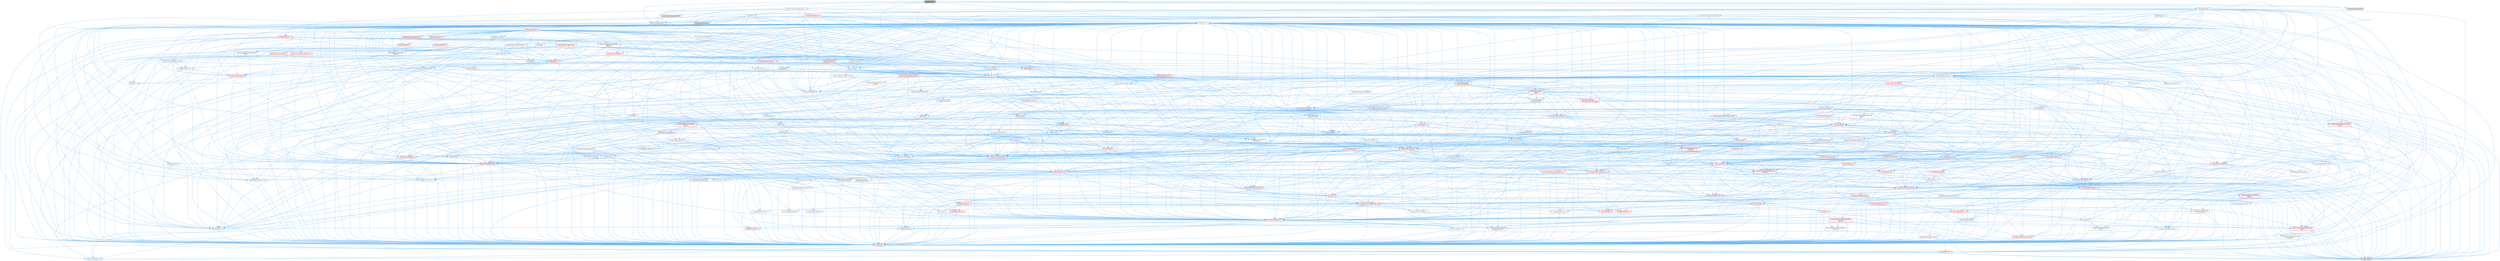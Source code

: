 digraph "AxisSources.h"
{
 // INTERACTIVE_SVG=YES
 // LATEX_PDF_SIZE
  bgcolor="transparent";
  edge [fontname=Helvetica,fontsize=10,labelfontname=Helvetica,labelfontsize=10];
  node [fontname=Helvetica,fontsize=10,shape=box,height=0.2,width=0.4];
  Node1 [id="Node000001",label="AxisSources.h",height=0.2,width=0.4,color="gray40", fillcolor="grey60", style="filled", fontcolor="black",tooltip=" "];
  Node1 -> Node2 [id="edge1_Node000001_Node000002",color="steelblue1",style="solid",tooltip=" "];
  Node2 [id="Node000002",label="BaseGizmos/GizmoInterfaces.h",height=0.2,width=0.4,color="grey40", fillcolor="white", style="filled",URL="$da/def/GizmoInterfaces_8h.html",tooltip=" "];
  Node2 -> Node3 [id="edge2_Node000002_Node000003",color="steelblue1",style="solid",tooltip=" "];
  Node3 [id="Node000003",label="CoreMinimal.h",height=0.2,width=0.4,color="grey40", fillcolor="white", style="filled",URL="$d7/d67/CoreMinimal_8h.html",tooltip=" "];
  Node3 -> Node4 [id="edge3_Node000003_Node000004",color="steelblue1",style="solid",tooltip=" "];
  Node4 [id="Node000004",label="CoreTypes.h",height=0.2,width=0.4,color="red", fillcolor="#FFF0F0", style="filled",URL="$dc/dec/CoreTypes_8h.html",tooltip=" "];
  Node4 -> Node5 [id="edge4_Node000004_Node000005",color="steelblue1",style="solid",tooltip=" "];
  Node5 [id="Node000005",label="HAL/Platform.h",height=0.2,width=0.4,color="red", fillcolor="#FFF0F0", style="filled",URL="$d9/dd0/Platform_8h.html",tooltip=" "];
  Node5 -> Node8 [id="edge5_Node000005_Node000008",color="steelblue1",style="solid",tooltip=" "];
  Node8 [id="Node000008",label="type_traits",height=0.2,width=0.4,color="grey60", fillcolor="#E0E0E0", style="filled",tooltip=" "];
  Node5 -> Node9 [id="edge6_Node000005_Node000009",color="steelblue1",style="solid",tooltip=" "];
  Node9 [id="Node000009",label="PreprocessorHelpers.h",height=0.2,width=0.4,color="grey40", fillcolor="white", style="filled",URL="$db/ddb/PreprocessorHelpers_8h.html",tooltip=" "];
  Node3 -> Node18 [id="edge7_Node000003_Node000018",color="steelblue1",style="solid",tooltip=" "];
  Node18 [id="Node000018",label="CoreFwd.h",height=0.2,width=0.4,color="grey40", fillcolor="white", style="filled",URL="$d1/d1e/CoreFwd_8h.html",tooltip=" "];
  Node18 -> Node4 [id="edge8_Node000018_Node000004",color="steelblue1",style="solid",tooltip=" "];
  Node18 -> Node19 [id="edge9_Node000018_Node000019",color="steelblue1",style="solid",tooltip=" "];
  Node19 [id="Node000019",label="Containers/ContainersFwd.h",height=0.2,width=0.4,color="grey40", fillcolor="white", style="filled",URL="$d4/d0a/ContainersFwd_8h.html",tooltip=" "];
  Node19 -> Node5 [id="edge10_Node000019_Node000005",color="steelblue1",style="solid",tooltip=" "];
  Node19 -> Node4 [id="edge11_Node000019_Node000004",color="steelblue1",style="solid",tooltip=" "];
  Node19 -> Node20 [id="edge12_Node000019_Node000020",color="steelblue1",style="solid",tooltip=" "];
  Node20 [id="Node000020",label="Traits/IsContiguousContainer.h",height=0.2,width=0.4,color="red", fillcolor="#FFF0F0", style="filled",URL="$d5/d3c/IsContiguousContainer_8h.html",tooltip=" "];
  Node20 -> Node4 [id="edge13_Node000020_Node000004",color="steelblue1",style="solid",tooltip=" "];
  Node18 -> Node23 [id="edge14_Node000018_Node000023",color="steelblue1",style="solid",tooltip=" "];
  Node23 [id="Node000023",label="Math/MathFwd.h",height=0.2,width=0.4,color="grey40", fillcolor="white", style="filled",URL="$d2/d10/MathFwd_8h.html",tooltip=" "];
  Node23 -> Node5 [id="edge15_Node000023_Node000005",color="steelblue1",style="solid",tooltip=" "];
  Node18 -> Node24 [id="edge16_Node000018_Node000024",color="steelblue1",style="solid",tooltip=" "];
  Node24 [id="Node000024",label="UObject/UObjectHierarchy\lFwd.h",height=0.2,width=0.4,color="grey40", fillcolor="white", style="filled",URL="$d3/d13/UObjectHierarchyFwd_8h.html",tooltip=" "];
  Node3 -> Node24 [id="edge17_Node000003_Node000024",color="steelblue1",style="solid",tooltip=" "];
  Node3 -> Node19 [id="edge18_Node000003_Node000019",color="steelblue1",style="solid",tooltip=" "];
  Node3 -> Node25 [id="edge19_Node000003_Node000025",color="steelblue1",style="solid",tooltip=" "];
  Node25 [id="Node000025",label="Misc/VarArgs.h",height=0.2,width=0.4,color="grey40", fillcolor="white", style="filled",URL="$d5/d6f/VarArgs_8h.html",tooltip=" "];
  Node25 -> Node4 [id="edge20_Node000025_Node000004",color="steelblue1",style="solid",tooltip=" "];
  Node3 -> Node26 [id="edge21_Node000003_Node000026",color="steelblue1",style="solid",tooltip=" "];
  Node26 [id="Node000026",label="Logging/LogVerbosity.h",height=0.2,width=0.4,color="grey40", fillcolor="white", style="filled",URL="$d2/d8f/LogVerbosity_8h.html",tooltip=" "];
  Node26 -> Node4 [id="edge22_Node000026_Node000004",color="steelblue1",style="solid",tooltip=" "];
  Node3 -> Node27 [id="edge23_Node000003_Node000027",color="steelblue1",style="solid",tooltip=" "];
  Node27 [id="Node000027",label="Misc/OutputDevice.h",height=0.2,width=0.4,color="red", fillcolor="#FFF0F0", style="filled",URL="$d7/d32/OutputDevice_8h.html",tooltip=" "];
  Node27 -> Node18 [id="edge24_Node000027_Node000018",color="steelblue1",style="solid",tooltip=" "];
  Node27 -> Node4 [id="edge25_Node000027_Node000004",color="steelblue1",style="solid",tooltip=" "];
  Node27 -> Node26 [id="edge26_Node000027_Node000026",color="steelblue1",style="solid",tooltip=" "];
  Node27 -> Node25 [id="edge27_Node000027_Node000025",color="steelblue1",style="solid",tooltip=" "];
  Node27 -> Node28 [id="edge28_Node000027_Node000028",color="steelblue1",style="solid",tooltip=" "];
  Node28 [id="Node000028",label="Templates/IsArrayOrRefOf\lTypeByPredicate.h",height=0.2,width=0.4,color="grey40", fillcolor="white", style="filled",URL="$d6/da1/IsArrayOrRefOfTypeByPredicate_8h.html",tooltip=" "];
  Node28 -> Node4 [id="edge29_Node000028_Node000004",color="steelblue1",style="solid",tooltip=" "];
  Node27 -> Node31 [id="edge30_Node000027_Node000031",color="steelblue1",style="solid",tooltip=" "];
  Node31 [id="Node000031",label="Traits/IsCharEncodingCompatible\lWith.h",height=0.2,width=0.4,color="red", fillcolor="#FFF0F0", style="filled",URL="$df/dd1/IsCharEncodingCompatibleWith_8h.html",tooltip=" "];
  Node31 -> Node8 [id="edge31_Node000031_Node000008",color="steelblue1",style="solid",tooltip=" "];
  Node3 -> Node33 [id="edge32_Node000003_Node000033",color="steelblue1",style="solid",tooltip=" "];
  Node33 [id="Node000033",label="HAL/PlatformCrt.h",height=0.2,width=0.4,color="red", fillcolor="#FFF0F0", style="filled",URL="$d8/d75/PlatformCrt_8h.html",tooltip=" "];
  Node3 -> Node43 [id="edge33_Node000003_Node000043",color="steelblue1",style="solid",tooltip=" "];
  Node43 [id="Node000043",label="HAL/PlatformMisc.h",height=0.2,width=0.4,color="red", fillcolor="#FFF0F0", style="filled",URL="$d0/df5/PlatformMisc_8h.html",tooltip=" "];
  Node43 -> Node4 [id="edge34_Node000043_Node000004",color="steelblue1",style="solid",tooltip=" "];
  Node3 -> Node62 [id="edge35_Node000003_Node000062",color="steelblue1",style="solid",tooltip=" "];
  Node62 [id="Node000062",label="Misc/AssertionMacros.h",height=0.2,width=0.4,color="red", fillcolor="#FFF0F0", style="filled",URL="$d0/dfa/AssertionMacros_8h.html",tooltip=" "];
  Node62 -> Node4 [id="edge36_Node000062_Node000004",color="steelblue1",style="solid",tooltip=" "];
  Node62 -> Node5 [id="edge37_Node000062_Node000005",color="steelblue1",style="solid",tooltip=" "];
  Node62 -> Node43 [id="edge38_Node000062_Node000043",color="steelblue1",style="solid",tooltip=" "];
  Node62 -> Node9 [id="edge39_Node000062_Node000009",color="steelblue1",style="solid",tooltip=" "];
  Node62 -> Node63 [id="edge40_Node000062_Node000063",color="steelblue1",style="solid",tooltip=" "];
  Node63 [id="Node000063",label="Templates/EnableIf.h",height=0.2,width=0.4,color="grey40", fillcolor="white", style="filled",URL="$d7/d60/EnableIf_8h.html",tooltip=" "];
  Node63 -> Node4 [id="edge41_Node000063_Node000004",color="steelblue1",style="solid",tooltip=" "];
  Node62 -> Node28 [id="edge42_Node000062_Node000028",color="steelblue1",style="solid",tooltip=" "];
  Node62 -> Node31 [id="edge43_Node000062_Node000031",color="steelblue1",style="solid",tooltip=" "];
  Node62 -> Node25 [id="edge44_Node000062_Node000025",color="steelblue1",style="solid",tooltip=" "];
  Node3 -> Node71 [id="edge45_Node000003_Node000071",color="steelblue1",style="solid",tooltip=" "];
  Node71 [id="Node000071",label="Templates/IsPointer.h",height=0.2,width=0.4,color="grey40", fillcolor="white", style="filled",URL="$d7/d05/IsPointer_8h.html",tooltip=" "];
  Node71 -> Node4 [id="edge46_Node000071_Node000004",color="steelblue1",style="solid",tooltip=" "];
  Node3 -> Node72 [id="edge47_Node000003_Node000072",color="steelblue1",style="solid",tooltip=" "];
  Node72 [id="Node000072",label="HAL/PlatformMemory.h",height=0.2,width=0.4,color="red", fillcolor="#FFF0F0", style="filled",URL="$de/d68/PlatformMemory_8h.html",tooltip=" "];
  Node72 -> Node4 [id="edge48_Node000072_Node000004",color="steelblue1",style="solid",tooltip=" "];
  Node3 -> Node55 [id="edge49_Node000003_Node000055",color="steelblue1",style="solid",tooltip=" "];
  Node55 [id="Node000055",label="HAL/PlatformAtomics.h",height=0.2,width=0.4,color="red", fillcolor="#FFF0F0", style="filled",URL="$d3/d36/PlatformAtomics_8h.html",tooltip=" "];
  Node55 -> Node4 [id="edge50_Node000055_Node000004",color="steelblue1",style="solid",tooltip=" "];
  Node3 -> Node77 [id="edge51_Node000003_Node000077",color="steelblue1",style="solid",tooltip=" "];
  Node77 [id="Node000077",label="Misc/Exec.h",height=0.2,width=0.4,color="grey40", fillcolor="white", style="filled",URL="$de/ddb/Exec_8h.html",tooltip=" "];
  Node77 -> Node4 [id="edge52_Node000077_Node000004",color="steelblue1",style="solid",tooltip=" "];
  Node77 -> Node62 [id="edge53_Node000077_Node000062",color="steelblue1",style="solid",tooltip=" "];
  Node3 -> Node78 [id="edge54_Node000003_Node000078",color="steelblue1",style="solid",tooltip=" "];
  Node78 [id="Node000078",label="HAL/MemoryBase.h",height=0.2,width=0.4,color="red", fillcolor="#FFF0F0", style="filled",URL="$d6/d9f/MemoryBase_8h.html",tooltip=" "];
  Node78 -> Node4 [id="edge55_Node000078_Node000004",color="steelblue1",style="solid",tooltip=" "];
  Node78 -> Node55 [id="edge56_Node000078_Node000055",color="steelblue1",style="solid",tooltip=" "];
  Node78 -> Node33 [id="edge57_Node000078_Node000033",color="steelblue1",style="solid",tooltip=" "];
  Node78 -> Node77 [id="edge58_Node000078_Node000077",color="steelblue1",style="solid",tooltip=" "];
  Node78 -> Node27 [id="edge59_Node000078_Node000027",color="steelblue1",style="solid",tooltip=" "];
  Node3 -> Node88 [id="edge60_Node000003_Node000088",color="steelblue1",style="solid",tooltip=" "];
  Node88 [id="Node000088",label="HAL/UnrealMemory.h",height=0.2,width=0.4,color="red", fillcolor="#FFF0F0", style="filled",URL="$d9/d96/UnrealMemory_8h.html",tooltip=" "];
  Node88 -> Node4 [id="edge61_Node000088_Node000004",color="steelblue1",style="solid",tooltip=" "];
  Node88 -> Node78 [id="edge62_Node000088_Node000078",color="steelblue1",style="solid",tooltip=" "];
  Node88 -> Node72 [id="edge63_Node000088_Node000072",color="steelblue1",style="solid",tooltip=" "];
  Node88 -> Node71 [id="edge64_Node000088_Node000071",color="steelblue1",style="solid",tooltip=" "];
  Node3 -> Node90 [id="edge65_Node000003_Node000090",color="steelblue1",style="solid",tooltip=" "];
  Node90 [id="Node000090",label="Templates/IsArithmetic.h",height=0.2,width=0.4,color="grey40", fillcolor="white", style="filled",URL="$d2/d5d/IsArithmetic_8h.html",tooltip=" "];
  Node90 -> Node4 [id="edge66_Node000090_Node000004",color="steelblue1",style="solid",tooltip=" "];
  Node3 -> Node84 [id="edge67_Node000003_Node000084",color="steelblue1",style="solid",tooltip=" "];
  Node84 [id="Node000084",label="Templates/AndOrNot.h",height=0.2,width=0.4,color="grey40", fillcolor="white", style="filled",URL="$db/d0a/AndOrNot_8h.html",tooltip=" "];
  Node84 -> Node4 [id="edge68_Node000084_Node000004",color="steelblue1",style="solid",tooltip=" "];
  Node3 -> Node91 [id="edge69_Node000003_Node000091",color="steelblue1",style="solid",tooltip=" "];
  Node91 [id="Node000091",label="Templates/IsPODType.h",height=0.2,width=0.4,color="grey40", fillcolor="white", style="filled",URL="$d7/db1/IsPODType_8h.html",tooltip=" "];
  Node91 -> Node4 [id="edge70_Node000091_Node000004",color="steelblue1",style="solid",tooltip=" "];
  Node3 -> Node92 [id="edge71_Node000003_Node000092",color="steelblue1",style="solid",tooltip=" "];
  Node92 [id="Node000092",label="Templates/IsUECoreType.h",height=0.2,width=0.4,color="grey40", fillcolor="white", style="filled",URL="$d1/db8/IsUECoreType_8h.html",tooltip=" "];
  Node92 -> Node4 [id="edge72_Node000092_Node000004",color="steelblue1",style="solid",tooltip=" "];
  Node92 -> Node8 [id="edge73_Node000092_Node000008",color="steelblue1",style="solid",tooltip=" "];
  Node3 -> Node85 [id="edge74_Node000003_Node000085",color="steelblue1",style="solid",tooltip=" "];
  Node85 [id="Node000085",label="Templates/IsTriviallyCopy\lConstructible.h",height=0.2,width=0.4,color="grey40", fillcolor="white", style="filled",URL="$d3/d78/IsTriviallyCopyConstructible_8h.html",tooltip=" "];
  Node85 -> Node4 [id="edge75_Node000085_Node000004",color="steelblue1",style="solid",tooltip=" "];
  Node85 -> Node8 [id="edge76_Node000085_Node000008",color="steelblue1",style="solid",tooltip=" "];
  Node3 -> Node93 [id="edge77_Node000003_Node000093",color="steelblue1",style="solid",tooltip=" "];
  Node93 [id="Node000093",label="Templates/UnrealTypeTraits.h",height=0.2,width=0.4,color="red", fillcolor="#FFF0F0", style="filled",URL="$d2/d2d/UnrealTypeTraits_8h.html",tooltip=" "];
  Node93 -> Node4 [id="edge78_Node000093_Node000004",color="steelblue1",style="solid",tooltip=" "];
  Node93 -> Node71 [id="edge79_Node000093_Node000071",color="steelblue1",style="solid",tooltip=" "];
  Node93 -> Node62 [id="edge80_Node000093_Node000062",color="steelblue1",style="solid",tooltip=" "];
  Node93 -> Node84 [id="edge81_Node000093_Node000084",color="steelblue1",style="solid",tooltip=" "];
  Node93 -> Node63 [id="edge82_Node000093_Node000063",color="steelblue1",style="solid",tooltip=" "];
  Node93 -> Node90 [id="edge83_Node000093_Node000090",color="steelblue1",style="solid",tooltip=" "];
  Node93 -> Node91 [id="edge84_Node000093_Node000091",color="steelblue1",style="solid",tooltip=" "];
  Node93 -> Node92 [id="edge85_Node000093_Node000092",color="steelblue1",style="solid",tooltip=" "];
  Node93 -> Node85 [id="edge86_Node000093_Node000085",color="steelblue1",style="solid",tooltip=" "];
  Node3 -> Node63 [id="edge87_Node000003_Node000063",color="steelblue1",style="solid",tooltip=" "];
  Node3 -> Node95 [id="edge88_Node000003_Node000095",color="steelblue1",style="solid",tooltip=" "];
  Node95 [id="Node000095",label="Templates/RemoveReference.h",height=0.2,width=0.4,color="grey40", fillcolor="white", style="filled",URL="$da/dbe/RemoveReference_8h.html",tooltip=" "];
  Node95 -> Node4 [id="edge89_Node000095_Node000004",color="steelblue1",style="solid",tooltip=" "];
  Node3 -> Node96 [id="edge90_Node000003_Node000096",color="steelblue1",style="solid",tooltip=" "];
  Node96 [id="Node000096",label="Templates/IntegralConstant.h",height=0.2,width=0.4,color="grey40", fillcolor="white", style="filled",URL="$db/d1b/IntegralConstant_8h.html",tooltip=" "];
  Node96 -> Node4 [id="edge91_Node000096_Node000004",color="steelblue1",style="solid",tooltip=" "];
  Node3 -> Node97 [id="edge92_Node000003_Node000097",color="steelblue1",style="solid",tooltip=" "];
  Node97 [id="Node000097",label="Templates/IsClass.h",height=0.2,width=0.4,color="grey40", fillcolor="white", style="filled",URL="$db/dcb/IsClass_8h.html",tooltip=" "];
  Node97 -> Node4 [id="edge93_Node000097_Node000004",color="steelblue1",style="solid",tooltip=" "];
  Node3 -> Node98 [id="edge94_Node000003_Node000098",color="steelblue1",style="solid",tooltip=" "];
  Node98 [id="Node000098",label="Templates/TypeCompatible\lBytes.h",height=0.2,width=0.4,color="red", fillcolor="#FFF0F0", style="filled",URL="$df/d0a/TypeCompatibleBytes_8h.html",tooltip=" "];
  Node98 -> Node4 [id="edge95_Node000098_Node000004",color="steelblue1",style="solid",tooltip=" "];
  Node98 -> Node8 [id="edge96_Node000098_Node000008",color="steelblue1",style="solid",tooltip=" "];
  Node3 -> Node20 [id="edge97_Node000003_Node000020",color="steelblue1",style="solid",tooltip=" "];
  Node3 -> Node99 [id="edge98_Node000003_Node000099",color="steelblue1",style="solid",tooltip=" "];
  Node99 [id="Node000099",label="Templates/UnrealTemplate.h",height=0.2,width=0.4,color="red", fillcolor="#FFF0F0", style="filled",URL="$d4/d24/UnrealTemplate_8h.html",tooltip=" "];
  Node99 -> Node4 [id="edge99_Node000099_Node000004",color="steelblue1",style="solid",tooltip=" "];
  Node99 -> Node71 [id="edge100_Node000099_Node000071",color="steelblue1",style="solid",tooltip=" "];
  Node99 -> Node88 [id="edge101_Node000099_Node000088",color="steelblue1",style="solid",tooltip=" "];
  Node99 -> Node93 [id="edge102_Node000099_Node000093",color="steelblue1",style="solid",tooltip=" "];
  Node99 -> Node95 [id="edge103_Node000099_Node000095",color="steelblue1",style="solid",tooltip=" "];
  Node99 -> Node98 [id="edge104_Node000099_Node000098",color="steelblue1",style="solid",tooltip=" "];
  Node99 -> Node20 [id="edge105_Node000099_Node000020",color="steelblue1",style="solid",tooltip=" "];
  Node99 -> Node8 [id="edge106_Node000099_Node000008",color="steelblue1",style="solid",tooltip=" "];
  Node3 -> Node48 [id="edge107_Node000003_Node000048",color="steelblue1",style="solid",tooltip=" "];
  Node48 [id="Node000048",label="Math/NumericLimits.h",height=0.2,width=0.4,color="grey40", fillcolor="white", style="filled",URL="$df/d1b/NumericLimits_8h.html",tooltip=" "];
  Node48 -> Node4 [id="edge108_Node000048_Node000004",color="steelblue1",style="solid",tooltip=" "];
  Node3 -> Node103 [id="edge109_Node000003_Node000103",color="steelblue1",style="solid",tooltip=" "];
  Node103 [id="Node000103",label="HAL/PlatformMath.h",height=0.2,width=0.4,color="red", fillcolor="#FFF0F0", style="filled",URL="$dc/d53/PlatformMath_8h.html",tooltip=" "];
  Node103 -> Node4 [id="edge110_Node000103_Node000004",color="steelblue1",style="solid",tooltip=" "];
  Node3 -> Node86 [id="edge111_Node000003_Node000086",color="steelblue1",style="solid",tooltip=" "];
  Node86 [id="Node000086",label="Templates/IsTriviallyCopy\lAssignable.h",height=0.2,width=0.4,color="grey40", fillcolor="white", style="filled",URL="$d2/df2/IsTriviallyCopyAssignable_8h.html",tooltip=" "];
  Node86 -> Node4 [id="edge112_Node000086_Node000004",color="steelblue1",style="solid",tooltip=" "];
  Node86 -> Node8 [id="edge113_Node000086_Node000008",color="steelblue1",style="solid",tooltip=" "];
  Node3 -> Node111 [id="edge114_Node000003_Node000111",color="steelblue1",style="solid",tooltip=" "];
  Node111 [id="Node000111",label="Templates/MemoryOps.h",height=0.2,width=0.4,color="red", fillcolor="#FFF0F0", style="filled",URL="$db/dea/MemoryOps_8h.html",tooltip=" "];
  Node111 -> Node4 [id="edge115_Node000111_Node000004",color="steelblue1",style="solid",tooltip=" "];
  Node111 -> Node88 [id="edge116_Node000111_Node000088",color="steelblue1",style="solid",tooltip=" "];
  Node111 -> Node86 [id="edge117_Node000111_Node000086",color="steelblue1",style="solid",tooltip=" "];
  Node111 -> Node85 [id="edge118_Node000111_Node000085",color="steelblue1",style="solid",tooltip=" "];
  Node111 -> Node93 [id="edge119_Node000111_Node000093",color="steelblue1",style="solid",tooltip=" "];
  Node111 -> Node8 [id="edge120_Node000111_Node000008",color="steelblue1",style="solid",tooltip=" "];
  Node3 -> Node112 [id="edge121_Node000003_Node000112",color="steelblue1",style="solid",tooltip=" "];
  Node112 [id="Node000112",label="Containers/ContainerAllocation\lPolicies.h",height=0.2,width=0.4,color="red", fillcolor="#FFF0F0", style="filled",URL="$d7/dff/ContainerAllocationPolicies_8h.html",tooltip=" "];
  Node112 -> Node4 [id="edge122_Node000112_Node000004",color="steelblue1",style="solid",tooltip=" "];
  Node112 -> Node112 [id="edge123_Node000112_Node000112",color="steelblue1",style="solid",tooltip=" "];
  Node112 -> Node103 [id="edge124_Node000112_Node000103",color="steelblue1",style="solid",tooltip=" "];
  Node112 -> Node88 [id="edge125_Node000112_Node000088",color="steelblue1",style="solid",tooltip=" "];
  Node112 -> Node48 [id="edge126_Node000112_Node000048",color="steelblue1",style="solid",tooltip=" "];
  Node112 -> Node62 [id="edge127_Node000112_Node000062",color="steelblue1",style="solid",tooltip=" "];
  Node112 -> Node111 [id="edge128_Node000112_Node000111",color="steelblue1",style="solid",tooltip=" "];
  Node112 -> Node98 [id="edge129_Node000112_Node000098",color="steelblue1",style="solid",tooltip=" "];
  Node112 -> Node8 [id="edge130_Node000112_Node000008",color="steelblue1",style="solid",tooltip=" "];
  Node3 -> Node115 [id="edge131_Node000003_Node000115",color="steelblue1",style="solid",tooltip=" "];
  Node115 [id="Node000115",label="Templates/IsEnumClass.h",height=0.2,width=0.4,color="grey40", fillcolor="white", style="filled",URL="$d7/d15/IsEnumClass_8h.html",tooltip=" "];
  Node115 -> Node4 [id="edge132_Node000115_Node000004",color="steelblue1",style="solid",tooltip=" "];
  Node115 -> Node84 [id="edge133_Node000115_Node000084",color="steelblue1",style="solid",tooltip=" "];
  Node3 -> Node116 [id="edge134_Node000003_Node000116",color="steelblue1",style="solid",tooltip=" "];
  Node116 [id="Node000116",label="HAL/PlatformProperties.h",height=0.2,width=0.4,color="red", fillcolor="#FFF0F0", style="filled",URL="$d9/db0/PlatformProperties_8h.html",tooltip=" "];
  Node116 -> Node4 [id="edge135_Node000116_Node000004",color="steelblue1",style="solid",tooltip=" "];
  Node3 -> Node119 [id="edge136_Node000003_Node000119",color="steelblue1",style="solid",tooltip=" "];
  Node119 [id="Node000119",label="Misc/EngineVersionBase.h",height=0.2,width=0.4,color="grey40", fillcolor="white", style="filled",URL="$d5/d2b/EngineVersionBase_8h.html",tooltip=" "];
  Node119 -> Node4 [id="edge137_Node000119_Node000004",color="steelblue1",style="solid",tooltip=" "];
  Node3 -> Node120 [id="edge138_Node000003_Node000120",color="steelblue1",style="solid",tooltip=" "];
  Node120 [id="Node000120",label="Internationalization\l/TextNamespaceFwd.h",height=0.2,width=0.4,color="grey40", fillcolor="white", style="filled",URL="$d8/d97/TextNamespaceFwd_8h.html",tooltip=" "];
  Node120 -> Node4 [id="edge139_Node000120_Node000004",color="steelblue1",style="solid",tooltip=" "];
  Node3 -> Node121 [id="edge140_Node000003_Node000121",color="steelblue1",style="solid",tooltip=" "];
  Node121 [id="Node000121",label="Serialization/Archive.h",height=0.2,width=0.4,color="red", fillcolor="#FFF0F0", style="filled",URL="$d7/d3b/Archive_8h.html",tooltip=" "];
  Node121 -> Node18 [id="edge141_Node000121_Node000018",color="steelblue1",style="solid",tooltip=" "];
  Node121 -> Node4 [id="edge142_Node000121_Node000004",color="steelblue1",style="solid",tooltip=" "];
  Node121 -> Node116 [id="edge143_Node000121_Node000116",color="steelblue1",style="solid",tooltip=" "];
  Node121 -> Node120 [id="edge144_Node000121_Node000120",color="steelblue1",style="solid",tooltip=" "];
  Node121 -> Node23 [id="edge145_Node000121_Node000023",color="steelblue1",style="solid",tooltip=" "];
  Node121 -> Node62 [id="edge146_Node000121_Node000062",color="steelblue1",style="solid",tooltip=" "];
  Node121 -> Node119 [id="edge147_Node000121_Node000119",color="steelblue1",style="solid",tooltip=" "];
  Node121 -> Node25 [id="edge148_Node000121_Node000025",color="steelblue1",style="solid",tooltip=" "];
  Node121 -> Node63 [id="edge149_Node000121_Node000063",color="steelblue1",style="solid",tooltip=" "];
  Node121 -> Node28 [id="edge150_Node000121_Node000028",color="steelblue1",style="solid",tooltip=" "];
  Node121 -> Node115 [id="edge151_Node000121_Node000115",color="steelblue1",style="solid",tooltip=" "];
  Node121 -> Node99 [id="edge152_Node000121_Node000099",color="steelblue1",style="solid",tooltip=" "];
  Node121 -> Node31 [id="edge153_Node000121_Node000031",color="steelblue1",style="solid",tooltip=" "];
  Node121 -> Node124 [id="edge154_Node000121_Node000124",color="steelblue1",style="solid",tooltip=" "];
  Node124 [id="Node000124",label="UObject/ObjectVersion.h",height=0.2,width=0.4,color="grey40", fillcolor="white", style="filled",URL="$da/d63/ObjectVersion_8h.html",tooltip=" "];
  Node124 -> Node4 [id="edge155_Node000124_Node000004",color="steelblue1",style="solid",tooltip=" "];
  Node3 -> Node125 [id="edge156_Node000003_Node000125",color="steelblue1",style="solid",tooltip=" "];
  Node125 [id="Node000125",label="Templates/Less.h",height=0.2,width=0.4,color="grey40", fillcolor="white", style="filled",URL="$de/dc8/Less_8h.html",tooltip=" "];
  Node125 -> Node4 [id="edge157_Node000125_Node000004",color="steelblue1",style="solid",tooltip=" "];
  Node125 -> Node99 [id="edge158_Node000125_Node000099",color="steelblue1",style="solid",tooltip=" "];
  Node3 -> Node126 [id="edge159_Node000003_Node000126",color="steelblue1",style="solid",tooltip=" "];
  Node126 [id="Node000126",label="Templates/Sorting.h",height=0.2,width=0.4,color="red", fillcolor="#FFF0F0", style="filled",URL="$d3/d9e/Sorting_8h.html",tooltip=" "];
  Node126 -> Node4 [id="edge160_Node000126_Node000004",color="steelblue1",style="solid",tooltip=" "];
  Node126 -> Node103 [id="edge161_Node000126_Node000103",color="steelblue1",style="solid",tooltip=" "];
  Node126 -> Node125 [id="edge162_Node000126_Node000125",color="steelblue1",style="solid",tooltip=" "];
  Node3 -> Node137 [id="edge163_Node000003_Node000137",color="steelblue1",style="solid",tooltip=" "];
  Node137 [id="Node000137",label="Misc/Char.h",height=0.2,width=0.4,color="red", fillcolor="#FFF0F0", style="filled",URL="$d0/d58/Char_8h.html",tooltip=" "];
  Node137 -> Node4 [id="edge164_Node000137_Node000004",color="steelblue1",style="solid",tooltip=" "];
  Node137 -> Node8 [id="edge165_Node000137_Node000008",color="steelblue1",style="solid",tooltip=" "];
  Node3 -> Node140 [id="edge166_Node000003_Node000140",color="steelblue1",style="solid",tooltip=" "];
  Node140 [id="Node000140",label="GenericPlatform/GenericPlatform\lStricmp.h",height=0.2,width=0.4,color="grey40", fillcolor="white", style="filled",URL="$d2/d86/GenericPlatformStricmp_8h.html",tooltip=" "];
  Node140 -> Node4 [id="edge167_Node000140_Node000004",color="steelblue1",style="solid",tooltip=" "];
  Node3 -> Node141 [id="edge168_Node000003_Node000141",color="steelblue1",style="solid",tooltip=" "];
  Node141 [id="Node000141",label="GenericPlatform/GenericPlatform\lString.h",height=0.2,width=0.4,color="red", fillcolor="#FFF0F0", style="filled",URL="$dd/d20/GenericPlatformString_8h.html",tooltip=" "];
  Node141 -> Node4 [id="edge169_Node000141_Node000004",color="steelblue1",style="solid",tooltip=" "];
  Node141 -> Node140 [id="edge170_Node000141_Node000140",color="steelblue1",style="solid",tooltip=" "];
  Node141 -> Node63 [id="edge171_Node000141_Node000063",color="steelblue1",style="solid",tooltip=" "];
  Node141 -> Node31 [id="edge172_Node000141_Node000031",color="steelblue1",style="solid",tooltip=" "];
  Node141 -> Node8 [id="edge173_Node000141_Node000008",color="steelblue1",style="solid",tooltip=" "];
  Node3 -> Node74 [id="edge174_Node000003_Node000074",color="steelblue1",style="solid",tooltip=" "];
  Node74 [id="Node000074",label="HAL/PlatformString.h",height=0.2,width=0.4,color="red", fillcolor="#FFF0F0", style="filled",URL="$db/db5/PlatformString_8h.html",tooltip=" "];
  Node74 -> Node4 [id="edge175_Node000074_Node000004",color="steelblue1",style="solid",tooltip=" "];
  Node3 -> Node144 [id="edge176_Node000003_Node000144",color="steelblue1",style="solid",tooltip=" "];
  Node144 [id="Node000144",label="Misc/CString.h",height=0.2,width=0.4,color="red", fillcolor="#FFF0F0", style="filled",URL="$d2/d49/CString_8h.html",tooltip=" "];
  Node144 -> Node4 [id="edge177_Node000144_Node000004",color="steelblue1",style="solid",tooltip=" "];
  Node144 -> Node33 [id="edge178_Node000144_Node000033",color="steelblue1",style="solid",tooltip=" "];
  Node144 -> Node74 [id="edge179_Node000144_Node000074",color="steelblue1",style="solid",tooltip=" "];
  Node144 -> Node62 [id="edge180_Node000144_Node000062",color="steelblue1",style="solid",tooltip=" "];
  Node144 -> Node137 [id="edge181_Node000144_Node000137",color="steelblue1",style="solid",tooltip=" "];
  Node144 -> Node25 [id="edge182_Node000144_Node000025",color="steelblue1",style="solid",tooltip=" "];
  Node144 -> Node28 [id="edge183_Node000144_Node000028",color="steelblue1",style="solid",tooltip=" "];
  Node144 -> Node31 [id="edge184_Node000144_Node000031",color="steelblue1",style="solid",tooltip=" "];
  Node3 -> Node145 [id="edge185_Node000003_Node000145",color="steelblue1",style="solid",tooltip=" "];
  Node145 [id="Node000145",label="Misc/Crc.h",height=0.2,width=0.4,color="red", fillcolor="#FFF0F0", style="filled",URL="$d4/dd2/Crc_8h.html",tooltip=" "];
  Node145 -> Node4 [id="edge186_Node000145_Node000004",color="steelblue1",style="solid",tooltip=" "];
  Node145 -> Node74 [id="edge187_Node000145_Node000074",color="steelblue1",style="solid",tooltip=" "];
  Node145 -> Node62 [id="edge188_Node000145_Node000062",color="steelblue1",style="solid",tooltip=" "];
  Node145 -> Node144 [id="edge189_Node000145_Node000144",color="steelblue1",style="solid",tooltip=" "];
  Node145 -> Node137 [id="edge190_Node000145_Node000137",color="steelblue1",style="solid",tooltip=" "];
  Node145 -> Node93 [id="edge191_Node000145_Node000093",color="steelblue1",style="solid",tooltip=" "];
  Node3 -> Node136 [id="edge192_Node000003_Node000136",color="steelblue1",style="solid",tooltip=" "];
  Node136 [id="Node000136",label="Math/UnrealMathUtility.h",height=0.2,width=0.4,color="red", fillcolor="#FFF0F0", style="filled",URL="$db/db8/UnrealMathUtility_8h.html",tooltip=" "];
  Node136 -> Node4 [id="edge193_Node000136_Node000004",color="steelblue1",style="solid",tooltip=" "];
  Node136 -> Node62 [id="edge194_Node000136_Node000062",color="steelblue1",style="solid",tooltip=" "];
  Node136 -> Node103 [id="edge195_Node000136_Node000103",color="steelblue1",style="solid",tooltip=" "];
  Node136 -> Node23 [id="edge196_Node000136_Node000023",color="steelblue1",style="solid",tooltip=" "];
  Node3 -> Node146 [id="edge197_Node000003_Node000146",color="steelblue1",style="solid",tooltip=" "];
  Node146 [id="Node000146",label="Containers/UnrealString.h",height=0.2,width=0.4,color="red", fillcolor="#FFF0F0", style="filled",URL="$d5/dba/UnrealString_8h.html",tooltip=" "];
  Node3 -> Node150 [id="edge198_Node000003_Node000150",color="steelblue1",style="solid",tooltip=" "];
  Node150 [id="Node000150",label="Containers/Array.h",height=0.2,width=0.4,color="red", fillcolor="#FFF0F0", style="filled",URL="$df/dd0/Array_8h.html",tooltip=" "];
  Node150 -> Node4 [id="edge199_Node000150_Node000004",color="steelblue1",style="solid",tooltip=" "];
  Node150 -> Node62 [id="edge200_Node000150_Node000062",color="steelblue1",style="solid",tooltip=" "];
  Node150 -> Node88 [id="edge201_Node000150_Node000088",color="steelblue1",style="solid",tooltip=" "];
  Node150 -> Node93 [id="edge202_Node000150_Node000093",color="steelblue1",style="solid",tooltip=" "];
  Node150 -> Node99 [id="edge203_Node000150_Node000099",color="steelblue1",style="solid",tooltip=" "];
  Node150 -> Node112 [id="edge204_Node000150_Node000112",color="steelblue1",style="solid",tooltip=" "];
  Node150 -> Node121 [id="edge205_Node000150_Node000121",color="steelblue1",style="solid",tooltip=" "];
  Node150 -> Node129 [id="edge206_Node000150_Node000129",color="steelblue1",style="solid",tooltip=" "];
  Node129 [id="Node000129",label="Templates/Invoke.h",height=0.2,width=0.4,color="red", fillcolor="#FFF0F0", style="filled",URL="$d7/deb/Invoke_8h.html",tooltip=" "];
  Node129 -> Node4 [id="edge207_Node000129_Node000004",color="steelblue1",style="solid",tooltip=" "];
  Node129 -> Node99 [id="edge208_Node000129_Node000099",color="steelblue1",style="solid",tooltip=" "];
  Node129 -> Node8 [id="edge209_Node000129_Node000008",color="steelblue1",style="solid",tooltip=" "];
  Node150 -> Node125 [id="edge210_Node000150_Node000125",color="steelblue1",style="solid",tooltip=" "];
  Node150 -> Node126 [id="edge211_Node000150_Node000126",color="steelblue1",style="solid",tooltip=" "];
  Node150 -> Node173 [id="edge212_Node000150_Node000173",color="steelblue1",style="solid",tooltip=" "];
  Node173 [id="Node000173",label="Templates/AlignmentTemplates.h",height=0.2,width=0.4,color="red", fillcolor="#FFF0F0", style="filled",URL="$dd/d32/AlignmentTemplates_8h.html",tooltip=" "];
  Node173 -> Node4 [id="edge213_Node000173_Node000004",color="steelblue1",style="solid",tooltip=" "];
  Node173 -> Node71 [id="edge214_Node000173_Node000071",color="steelblue1",style="solid",tooltip=" "];
  Node150 -> Node8 [id="edge215_Node000150_Node000008",color="steelblue1",style="solid",tooltip=" "];
  Node3 -> Node174 [id="edge216_Node000003_Node000174",color="steelblue1",style="solid",tooltip=" "];
  Node174 [id="Node000174",label="Misc/FrameNumber.h",height=0.2,width=0.4,color="grey40", fillcolor="white", style="filled",URL="$dd/dbd/FrameNumber_8h.html",tooltip=" "];
  Node174 -> Node4 [id="edge217_Node000174_Node000004",color="steelblue1",style="solid",tooltip=" "];
  Node174 -> Node48 [id="edge218_Node000174_Node000048",color="steelblue1",style="solid",tooltip=" "];
  Node174 -> Node136 [id="edge219_Node000174_Node000136",color="steelblue1",style="solid",tooltip=" "];
  Node174 -> Node63 [id="edge220_Node000174_Node000063",color="steelblue1",style="solid",tooltip=" "];
  Node174 -> Node93 [id="edge221_Node000174_Node000093",color="steelblue1",style="solid",tooltip=" "];
  Node3 -> Node175 [id="edge222_Node000003_Node000175",color="steelblue1",style="solid",tooltip=" "];
  Node175 [id="Node000175",label="Misc/Timespan.h",height=0.2,width=0.4,color="grey40", fillcolor="white", style="filled",URL="$da/dd9/Timespan_8h.html",tooltip=" "];
  Node175 -> Node4 [id="edge223_Node000175_Node000004",color="steelblue1",style="solid",tooltip=" "];
  Node175 -> Node176 [id="edge224_Node000175_Node000176",color="steelblue1",style="solid",tooltip=" "];
  Node176 [id="Node000176",label="Math/Interval.h",height=0.2,width=0.4,color="grey40", fillcolor="white", style="filled",URL="$d1/d55/Interval_8h.html",tooltip=" "];
  Node176 -> Node4 [id="edge225_Node000176_Node000004",color="steelblue1",style="solid",tooltip=" "];
  Node176 -> Node90 [id="edge226_Node000176_Node000090",color="steelblue1",style="solid",tooltip=" "];
  Node176 -> Node93 [id="edge227_Node000176_Node000093",color="steelblue1",style="solid",tooltip=" "];
  Node176 -> Node48 [id="edge228_Node000176_Node000048",color="steelblue1",style="solid",tooltip=" "];
  Node176 -> Node136 [id="edge229_Node000176_Node000136",color="steelblue1",style="solid",tooltip=" "];
  Node175 -> Node136 [id="edge230_Node000175_Node000136",color="steelblue1",style="solid",tooltip=" "];
  Node175 -> Node62 [id="edge231_Node000175_Node000062",color="steelblue1",style="solid",tooltip=" "];
  Node3 -> Node177 [id="edge232_Node000003_Node000177",color="steelblue1",style="solid",tooltip=" "];
  Node177 [id="Node000177",label="Containers/StringConv.h",height=0.2,width=0.4,color="red", fillcolor="#FFF0F0", style="filled",URL="$d3/ddf/StringConv_8h.html",tooltip=" "];
  Node177 -> Node4 [id="edge233_Node000177_Node000004",color="steelblue1",style="solid",tooltip=" "];
  Node177 -> Node62 [id="edge234_Node000177_Node000062",color="steelblue1",style="solid",tooltip=" "];
  Node177 -> Node112 [id="edge235_Node000177_Node000112",color="steelblue1",style="solid",tooltip=" "];
  Node177 -> Node150 [id="edge236_Node000177_Node000150",color="steelblue1",style="solid",tooltip=" "];
  Node177 -> Node144 [id="edge237_Node000177_Node000144",color="steelblue1",style="solid",tooltip=" "];
  Node177 -> Node178 [id="edge238_Node000177_Node000178",color="steelblue1",style="solid",tooltip=" "];
  Node178 [id="Node000178",label="Templates/IsArray.h",height=0.2,width=0.4,color="grey40", fillcolor="white", style="filled",URL="$d8/d8d/IsArray_8h.html",tooltip=" "];
  Node178 -> Node4 [id="edge239_Node000178_Node000004",color="steelblue1",style="solid",tooltip=" "];
  Node177 -> Node99 [id="edge240_Node000177_Node000099",color="steelblue1",style="solid",tooltip=" "];
  Node177 -> Node93 [id="edge241_Node000177_Node000093",color="steelblue1",style="solid",tooltip=" "];
  Node177 -> Node31 [id="edge242_Node000177_Node000031",color="steelblue1",style="solid",tooltip=" "];
  Node177 -> Node20 [id="edge243_Node000177_Node000020",color="steelblue1",style="solid",tooltip=" "];
  Node177 -> Node8 [id="edge244_Node000177_Node000008",color="steelblue1",style="solid",tooltip=" "];
  Node3 -> Node179 [id="edge245_Node000003_Node000179",color="steelblue1",style="solid",tooltip=" "];
  Node179 [id="Node000179",label="UObject/UnrealNames.h",height=0.2,width=0.4,color="red", fillcolor="#FFF0F0", style="filled",URL="$d8/db1/UnrealNames_8h.html",tooltip=" "];
  Node179 -> Node4 [id="edge246_Node000179_Node000004",color="steelblue1",style="solid",tooltip=" "];
  Node3 -> Node181 [id="edge247_Node000003_Node000181",color="steelblue1",style="solid",tooltip=" "];
  Node181 [id="Node000181",label="UObject/NameTypes.h",height=0.2,width=0.4,color="red", fillcolor="#FFF0F0", style="filled",URL="$d6/d35/NameTypes_8h.html",tooltip=" "];
  Node181 -> Node4 [id="edge248_Node000181_Node000004",color="steelblue1",style="solid",tooltip=" "];
  Node181 -> Node62 [id="edge249_Node000181_Node000062",color="steelblue1",style="solid",tooltip=" "];
  Node181 -> Node88 [id="edge250_Node000181_Node000088",color="steelblue1",style="solid",tooltip=" "];
  Node181 -> Node93 [id="edge251_Node000181_Node000093",color="steelblue1",style="solid",tooltip=" "];
  Node181 -> Node99 [id="edge252_Node000181_Node000099",color="steelblue1",style="solid",tooltip=" "];
  Node181 -> Node146 [id="edge253_Node000181_Node000146",color="steelblue1",style="solid",tooltip=" "];
  Node181 -> Node177 [id="edge254_Node000181_Node000177",color="steelblue1",style="solid",tooltip=" "];
  Node181 -> Node45 [id="edge255_Node000181_Node000045",color="steelblue1",style="solid",tooltip=" "];
  Node45 [id="Node000045",label="Containers/StringFwd.h",height=0.2,width=0.4,color="red", fillcolor="#FFF0F0", style="filled",URL="$df/d37/StringFwd_8h.html",tooltip=" "];
  Node45 -> Node4 [id="edge256_Node000045_Node000004",color="steelblue1",style="solid",tooltip=" "];
  Node45 -> Node20 [id="edge257_Node000045_Node000020",color="steelblue1",style="solid",tooltip=" "];
  Node181 -> Node179 [id="edge258_Node000181_Node000179",color="steelblue1",style="solid",tooltip=" "];
  Node181 -> Node158 [id="edge259_Node000181_Node000158",color="steelblue1",style="solid",tooltip=" "];
  Node158 [id="Node000158",label="Serialization/MemoryLayout.h",height=0.2,width=0.4,color="red", fillcolor="#FFF0F0", style="filled",URL="$d7/d66/MemoryLayout_8h.html",tooltip=" "];
  Node158 -> Node161 [id="edge260_Node000158_Node000161",color="steelblue1",style="solid",tooltip=" "];
  Node161 [id="Node000161",label="Containers/EnumAsByte.h",height=0.2,width=0.4,color="grey40", fillcolor="white", style="filled",URL="$d6/d9a/EnumAsByte_8h.html",tooltip=" "];
  Node161 -> Node4 [id="edge261_Node000161_Node000004",color="steelblue1",style="solid",tooltip=" "];
  Node161 -> Node91 [id="edge262_Node000161_Node000091",color="steelblue1",style="solid",tooltip=" "];
  Node161 -> Node162 [id="edge263_Node000161_Node000162",color="steelblue1",style="solid",tooltip=" "];
  Node162 [id="Node000162",label="Templates/TypeHash.h",height=0.2,width=0.4,color="red", fillcolor="#FFF0F0", style="filled",URL="$d1/d62/TypeHash_8h.html",tooltip=" "];
  Node162 -> Node4 [id="edge264_Node000162_Node000004",color="steelblue1",style="solid",tooltip=" "];
  Node162 -> Node145 [id="edge265_Node000162_Node000145",color="steelblue1",style="solid",tooltip=" "];
  Node162 -> Node8 [id="edge266_Node000162_Node000008",color="steelblue1",style="solid",tooltip=" "];
  Node158 -> Node45 [id="edge267_Node000158_Node000045",color="steelblue1",style="solid",tooltip=" "];
  Node158 -> Node88 [id="edge268_Node000158_Node000088",color="steelblue1",style="solid",tooltip=" "];
  Node158 -> Node63 [id="edge269_Node000158_Node000063",color="steelblue1",style="solid",tooltip=" "];
  Node158 -> Node99 [id="edge270_Node000158_Node000099",color="steelblue1",style="solid",tooltip=" "];
  Node3 -> Node189 [id="edge271_Node000003_Node000189",color="steelblue1",style="solid",tooltip=" "];
  Node189 [id="Node000189",label="Misc/Parse.h",height=0.2,width=0.4,color="red", fillcolor="#FFF0F0", style="filled",URL="$dc/d71/Parse_8h.html",tooltip=" "];
  Node189 -> Node45 [id="edge272_Node000189_Node000045",color="steelblue1",style="solid",tooltip=" "];
  Node189 -> Node146 [id="edge273_Node000189_Node000146",color="steelblue1",style="solid",tooltip=" "];
  Node189 -> Node4 [id="edge274_Node000189_Node000004",color="steelblue1",style="solid",tooltip=" "];
  Node189 -> Node33 [id="edge275_Node000189_Node000033",color="steelblue1",style="solid",tooltip=" "];
  Node189 -> Node50 [id="edge276_Node000189_Node000050",color="steelblue1",style="solid",tooltip=" "];
  Node50 [id="Node000050",label="Misc/EnumClassFlags.h",height=0.2,width=0.4,color="grey40", fillcolor="white", style="filled",URL="$d8/de7/EnumClassFlags_8h.html",tooltip=" "];
  Node189 -> Node190 [id="edge277_Node000189_Node000190",color="steelblue1",style="solid",tooltip=" "];
  Node190 [id="Node000190",label="Templates/Function.h",height=0.2,width=0.4,color="red", fillcolor="#FFF0F0", style="filled",URL="$df/df5/Function_8h.html",tooltip=" "];
  Node190 -> Node4 [id="edge278_Node000190_Node000004",color="steelblue1",style="solid",tooltip=" "];
  Node190 -> Node62 [id="edge279_Node000190_Node000062",color="steelblue1",style="solid",tooltip=" "];
  Node190 -> Node88 [id="edge280_Node000190_Node000088",color="steelblue1",style="solid",tooltip=" "];
  Node190 -> Node93 [id="edge281_Node000190_Node000093",color="steelblue1",style="solid",tooltip=" "];
  Node190 -> Node129 [id="edge282_Node000190_Node000129",color="steelblue1",style="solid",tooltip=" "];
  Node190 -> Node99 [id="edge283_Node000190_Node000099",color="steelblue1",style="solid",tooltip=" "];
  Node190 -> Node136 [id="edge284_Node000190_Node000136",color="steelblue1",style="solid",tooltip=" "];
  Node190 -> Node8 [id="edge285_Node000190_Node000008",color="steelblue1",style="solid",tooltip=" "];
  Node3 -> Node173 [id="edge286_Node000003_Node000173",color="steelblue1",style="solid",tooltip=" "];
  Node3 -> Node192 [id="edge287_Node000003_Node000192",color="steelblue1",style="solid",tooltip=" "];
  Node192 [id="Node000192",label="Misc/StructBuilder.h",height=0.2,width=0.4,color="grey40", fillcolor="white", style="filled",URL="$d9/db3/StructBuilder_8h.html",tooltip=" "];
  Node192 -> Node4 [id="edge288_Node000192_Node000004",color="steelblue1",style="solid",tooltip=" "];
  Node192 -> Node136 [id="edge289_Node000192_Node000136",color="steelblue1",style="solid",tooltip=" "];
  Node192 -> Node173 [id="edge290_Node000192_Node000173",color="steelblue1",style="solid",tooltip=" "];
  Node3 -> Node105 [id="edge291_Node000003_Node000105",color="steelblue1",style="solid",tooltip=" "];
  Node105 [id="Node000105",label="Templates/Decay.h",height=0.2,width=0.4,color="grey40", fillcolor="white", style="filled",URL="$dd/d0f/Decay_8h.html",tooltip=" "];
  Node105 -> Node4 [id="edge292_Node000105_Node000004",color="steelblue1",style="solid",tooltip=" "];
  Node105 -> Node95 [id="edge293_Node000105_Node000095",color="steelblue1",style="solid",tooltip=" "];
  Node105 -> Node8 [id="edge294_Node000105_Node000008",color="steelblue1",style="solid",tooltip=" "];
  Node3 -> Node193 [id="edge295_Node000003_Node000193",color="steelblue1",style="solid",tooltip=" "];
  Node193 [id="Node000193",label="Templates/PointerIsConvertible\lFromTo.h",height=0.2,width=0.4,color="red", fillcolor="#FFF0F0", style="filled",URL="$d6/d65/PointerIsConvertibleFromTo_8h.html",tooltip=" "];
  Node193 -> Node4 [id="edge296_Node000193_Node000004",color="steelblue1",style="solid",tooltip=" "];
  Node193 -> Node8 [id="edge297_Node000193_Node000008",color="steelblue1",style="solid",tooltip=" "];
  Node3 -> Node129 [id="edge298_Node000003_Node000129",color="steelblue1",style="solid",tooltip=" "];
  Node3 -> Node190 [id="edge299_Node000003_Node000190",color="steelblue1",style="solid",tooltip=" "];
  Node3 -> Node162 [id="edge300_Node000003_Node000162",color="steelblue1",style="solid",tooltip=" "];
  Node3 -> Node194 [id="edge301_Node000003_Node000194",color="steelblue1",style="solid",tooltip=" "];
  Node194 [id="Node000194",label="Containers/ScriptArray.h",height=0.2,width=0.4,color="red", fillcolor="#FFF0F0", style="filled",URL="$dc/daf/ScriptArray_8h.html",tooltip=" "];
  Node194 -> Node4 [id="edge302_Node000194_Node000004",color="steelblue1",style="solid",tooltip=" "];
  Node194 -> Node62 [id="edge303_Node000194_Node000062",color="steelblue1",style="solid",tooltip=" "];
  Node194 -> Node88 [id="edge304_Node000194_Node000088",color="steelblue1",style="solid",tooltip=" "];
  Node194 -> Node112 [id="edge305_Node000194_Node000112",color="steelblue1",style="solid",tooltip=" "];
  Node194 -> Node150 [id="edge306_Node000194_Node000150",color="steelblue1",style="solid",tooltip=" "];
  Node3 -> Node195 [id="edge307_Node000003_Node000195",color="steelblue1",style="solid",tooltip=" "];
  Node195 [id="Node000195",label="Containers/BitArray.h",height=0.2,width=0.4,color="red", fillcolor="#FFF0F0", style="filled",URL="$d1/de4/BitArray_8h.html",tooltip=" "];
  Node195 -> Node112 [id="edge308_Node000195_Node000112",color="steelblue1",style="solid",tooltip=" "];
  Node195 -> Node4 [id="edge309_Node000195_Node000004",color="steelblue1",style="solid",tooltip=" "];
  Node195 -> Node55 [id="edge310_Node000195_Node000055",color="steelblue1",style="solid",tooltip=" "];
  Node195 -> Node88 [id="edge311_Node000195_Node000088",color="steelblue1",style="solid",tooltip=" "];
  Node195 -> Node136 [id="edge312_Node000195_Node000136",color="steelblue1",style="solid",tooltip=" "];
  Node195 -> Node62 [id="edge313_Node000195_Node000062",color="steelblue1",style="solid",tooltip=" "];
  Node195 -> Node50 [id="edge314_Node000195_Node000050",color="steelblue1",style="solid",tooltip=" "];
  Node195 -> Node121 [id="edge315_Node000195_Node000121",color="steelblue1",style="solid",tooltip=" "];
  Node195 -> Node158 [id="edge316_Node000195_Node000158",color="steelblue1",style="solid",tooltip=" "];
  Node195 -> Node63 [id="edge317_Node000195_Node000063",color="steelblue1",style="solid",tooltip=" "];
  Node195 -> Node129 [id="edge318_Node000195_Node000129",color="steelblue1",style="solid",tooltip=" "];
  Node195 -> Node99 [id="edge319_Node000195_Node000099",color="steelblue1",style="solid",tooltip=" "];
  Node195 -> Node93 [id="edge320_Node000195_Node000093",color="steelblue1",style="solid",tooltip=" "];
  Node3 -> Node196 [id="edge321_Node000003_Node000196",color="steelblue1",style="solid",tooltip=" "];
  Node196 [id="Node000196",label="Containers/SparseArray.h",height=0.2,width=0.4,color="red", fillcolor="#FFF0F0", style="filled",URL="$d5/dbf/SparseArray_8h.html",tooltip=" "];
  Node196 -> Node4 [id="edge322_Node000196_Node000004",color="steelblue1",style="solid",tooltip=" "];
  Node196 -> Node62 [id="edge323_Node000196_Node000062",color="steelblue1",style="solid",tooltip=" "];
  Node196 -> Node88 [id="edge324_Node000196_Node000088",color="steelblue1",style="solid",tooltip=" "];
  Node196 -> Node93 [id="edge325_Node000196_Node000093",color="steelblue1",style="solid",tooltip=" "];
  Node196 -> Node99 [id="edge326_Node000196_Node000099",color="steelblue1",style="solid",tooltip=" "];
  Node196 -> Node112 [id="edge327_Node000196_Node000112",color="steelblue1",style="solid",tooltip=" "];
  Node196 -> Node125 [id="edge328_Node000196_Node000125",color="steelblue1",style="solid",tooltip=" "];
  Node196 -> Node150 [id="edge329_Node000196_Node000150",color="steelblue1",style="solid",tooltip=" "];
  Node196 -> Node136 [id="edge330_Node000196_Node000136",color="steelblue1",style="solid",tooltip=" "];
  Node196 -> Node194 [id="edge331_Node000196_Node000194",color="steelblue1",style="solid",tooltip=" "];
  Node196 -> Node195 [id="edge332_Node000196_Node000195",color="steelblue1",style="solid",tooltip=" "];
  Node196 -> Node197 [id="edge333_Node000196_Node000197",color="steelblue1",style="solid",tooltip=" "];
  Node197 [id="Node000197",label="Serialization/Structured\lArchive.h",height=0.2,width=0.4,color="red", fillcolor="#FFF0F0", style="filled",URL="$d9/d1e/StructuredArchive_8h.html",tooltip=" "];
  Node197 -> Node150 [id="edge334_Node000197_Node000150",color="steelblue1",style="solid",tooltip=" "];
  Node197 -> Node112 [id="edge335_Node000197_Node000112",color="steelblue1",style="solid",tooltip=" "];
  Node197 -> Node4 [id="edge336_Node000197_Node000004",color="steelblue1",style="solid",tooltip=" "];
  Node197 -> Node121 [id="edge337_Node000197_Node000121",color="steelblue1",style="solid",tooltip=" "];
  Node197 -> Node208 [id="edge338_Node000197_Node000208",color="steelblue1",style="solid",tooltip=" "];
  Node208 [id="Node000208",label="Templates/UniqueObj.h",height=0.2,width=0.4,color="grey40", fillcolor="white", style="filled",URL="$da/d95/UniqueObj_8h.html",tooltip=" "];
  Node208 -> Node4 [id="edge339_Node000208_Node000004",color="steelblue1",style="solid",tooltip=" "];
  Node208 -> Node209 [id="edge340_Node000208_Node000209",color="steelblue1",style="solid",tooltip=" "];
  Node209 [id="Node000209",label="Templates/UniquePtr.h",height=0.2,width=0.4,color="red", fillcolor="#FFF0F0", style="filled",URL="$de/d1a/UniquePtr_8h.html",tooltip=" "];
  Node209 -> Node4 [id="edge341_Node000209_Node000004",color="steelblue1",style="solid",tooltip=" "];
  Node209 -> Node99 [id="edge342_Node000209_Node000099",color="steelblue1",style="solid",tooltip=" "];
  Node209 -> Node178 [id="edge343_Node000209_Node000178",color="steelblue1",style="solid",tooltip=" "];
  Node209 -> Node210 [id="edge344_Node000209_Node000210",color="steelblue1",style="solid",tooltip=" "];
  Node210 [id="Node000210",label="Templates/RemoveExtent.h",height=0.2,width=0.4,color="grey40", fillcolor="white", style="filled",URL="$dc/de9/RemoveExtent_8h.html",tooltip=" "];
  Node210 -> Node4 [id="edge345_Node000210_Node000004",color="steelblue1",style="solid",tooltip=" "];
  Node209 -> Node158 [id="edge346_Node000209_Node000158",color="steelblue1",style="solid",tooltip=" "];
  Node209 -> Node8 [id="edge347_Node000209_Node000008",color="steelblue1",style="solid",tooltip=" "];
  Node196 -> Node146 [id="edge348_Node000196_Node000146",color="steelblue1",style="solid",tooltip=" "];
  Node3 -> Node212 [id="edge349_Node000003_Node000212",color="steelblue1",style="solid",tooltip=" "];
  Node212 [id="Node000212",label="Containers/Set.h",height=0.2,width=0.4,color="red", fillcolor="#FFF0F0", style="filled",URL="$d4/d45/Set_8h.html",tooltip=" "];
  Node212 -> Node112 [id="edge350_Node000212_Node000112",color="steelblue1",style="solid",tooltip=" "];
  Node212 -> Node196 [id="edge351_Node000212_Node000196",color="steelblue1",style="solid",tooltip=" "];
  Node212 -> Node19 [id="edge352_Node000212_Node000019",color="steelblue1",style="solid",tooltip=" "];
  Node212 -> Node136 [id="edge353_Node000212_Node000136",color="steelblue1",style="solid",tooltip=" "];
  Node212 -> Node62 [id="edge354_Node000212_Node000062",color="steelblue1",style="solid",tooltip=" "];
  Node212 -> Node192 [id="edge355_Node000212_Node000192",color="steelblue1",style="solid",tooltip=" "];
  Node212 -> Node197 [id="edge356_Node000212_Node000197",color="steelblue1",style="solid",tooltip=" "];
  Node212 -> Node190 [id="edge357_Node000212_Node000190",color="steelblue1",style="solid",tooltip=" "];
  Node212 -> Node126 [id="edge358_Node000212_Node000126",color="steelblue1",style="solid",tooltip=" "];
  Node212 -> Node162 [id="edge359_Node000212_Node000162",color="steelblue1",style="solid",tooltip=" "];
  Node212 -> Node99 [id="edge360_Node000212_Node000099",color="steelblue1",style="solid",tooltip=" "];
  Node212 -> Node8 [id="edge361_Node000212_Node000008",color="steelblue1",style="solid",tooltip=" "];
  Node3 -> Node215 [id="edge362_Node000003_Node000215",color="steelblue1",style="solid",tooltip=" "];
  Node215 [id="Node000215",label="Algo/Reverse.h",height=0.2,width=0.4,color="grey40", fillcolor="white", style="filled",URL="$d5/d93/Reverse_8h.html",tooltip=" "];
  Node215 -> Node4 [id="edge363_Node000215_Node000004",color="steelblue1",style="solid",tooltip=" "];
  Node215 -> Node99 [id="edge364_Node000215_Node000099",color="steelblue1",style="solid",tooltip=" "];
  Node3 -> Node216 [id="edge365_Node000003_Node000216",color="steelblue1",style="solid",tooltip=" "];
  Node216 [id="Node000216",label="Containers/Map.h",height=0.2,width=0.4,color="red", fillcolor="#FFF0F0", style="filled",URL="$df/d79/Map_8h.html",tooltip=" "];
  Node216 -> Node4 [id="edge366_Node000216_Node000004",color="steelblue1",style="solid",tooltip=" "];
  Node216 -> Node215 [id="edge367_Node000216_Node000215",color="steelblue1",style="solid",tooltip=" "];
  Node216 -> Node212 [id="edge368_Node000216_Node000212",color="steelblue1",style="solid",tooltip=" "];
  Node216 -> Node146 [id="edge369_Node000216_Node000146",color="steelblue1",style="solid",tooltip=" "];
  Node216 -> Node62 [id="edge370_Node000216_Node000062",color="steelblue1",style="solid",tooltip=" "];
  Node216 -> Node192 [id="edge371_Node000216_Node000192",color="steelblue1",style="solid",tooltip=" "];
  Node216 -> Node190 [id="edge372_Node000216_Node000190",color="steelblue1",style="solid",tooltip=" "];
  Node216 -> Node126 [id="edge373_Node000216_Node000126",color="steelblue1",style="solid",tooltip=" "];
  Node216 -> Node217 [id="edge374_Node000216_Node000217",color="steelblue1",style="solid",tooltip=" "];
  Node217 [id="Node000217",label="Templates/Tuple.h",height=0.2,width=0.4,color="red", fillcolor="#FFF0F0", style="filled",URL="$d2/d4f/Tuple_8h.html",tooltip=" "];
  Node217 -> Node4 [id="edge375_Node000217_Node000004",color="steelblue1",style="solid",tooltip=" "];
  Node217 -> Node99 [id="edge376_Node000217_Node000099",color="steelblue1",style="solid",tooltip=" "];
  Node217 -> Node218 [id="edge377_Node000217_Node000218",color="steelblue1",style="solid",tooltip=" "];
  Node218 [id="Node000218",label="Delegates/IntegerSequence.h",height=0.2,width=0.4,color="grey40", fillcolor="white", style="filled",URL="$d2/dcc/IntegerSequence_8h.html",tooltip=" "];
  Node218 -> Node4 [id="edge378_Node000218_Node000004",color="steelblue1",style="solid",tooltip=" "];
  Node217 -> Node129 [id="edge379_Node000217_Node000129",color="steelblue1",style="solid",tooltip=" "];
  Node217 -> Node197 [id="edge380_Node000217_Node000197",color="steelblue1",style="solid",tooltip=" "];
  Node217 -> Node158 [id="edge381_Node000217_Node000158",color="steelblue1",style="solid",tooltip=" "];
  Node217 -> Node162 [id="edge382_Node000217_Node000162",color="steelblue1",style="solid",tooltip=" "];
  Node217 -> Node8 [id="edge383_Node000217_Node000008",color="steelblue1",style="solid",tooltip=" "];
  Node216 -> Node99 [id="edge384_Node000216_Node000099",color="steelblue1",style="solid",tooltip=" "];
  Node216 -> Node93 [id="edge385_Node000216_Node000093",color="steelblue1",style="solid",tooltip=" "];
  Node216 -> Node8 [id="edge386_Node000216_Node000008",color="steelblue1",style="solid",tooltip=" "];
  Node3 -> Node220 [id="edge387_Node000003_Node000220",color="steelblue1",style="solid",tooltip=" "];
  Node220 [id="Node000220",label="Math/IntPoint.h",height=0.2,width=0.4,color="grey40", fillcolor="white", style="filled",URL="$d3/df7/IntPoint_8h.html",tooltip=" "];
  Node220 -> Node4 [id="edge388_Node000220_Node000004",color="steelblue1",style="solid",tooltip=" "];
  Node220 -> Node62 [id="edge389_Node000220_Node000062",color="steelblue1",style="solid",tooltip=" "];
  Node220 -> Node189 [id="edge390_Node000220_Node000189",color="steelblue1",style="solid",tooltip=" "];
  Node220 -> Node23 [id="edge391_Node000220_Node000023",color="steelblue1",style="solid",tooltip=" "];
  Node220 -> Node136 [id="edge392_Node000220_Node000136",color="steelblue1",style="solid",tooltip=" "];
  Node220 -> Node146 [id="edge393_Node000220_Node000146",color="steelblue1",style="solid",tooltip=" "];
  Node220 -> Node197 [id="edge394_Node000220_Node000197",color="steelblue1",style="solid",tooltip=" "];
  Node220 -> Node162 [id="edge395_Node000220_Node000162",color="steelblue1",style="solid",tooltip=" "];
  Node220 -> Node221 [id="edge396_Node000220_Node000221",color="steelblue1",style="solid",tooltip=" "];
  Node221 [id="Node000221",label="Misc/LargeWorldCoordinates\lSerializer.h",height=0.2,width=0.4,color="grey40", fillcolor="white", style="filled",URL="$d7/df9/LargeWorldCoordinatesSerializer_8h.html",tooltip=" "];
  Node221 -> Node181 [id="edge397_Node000221_Node000181",color="steelblue1",style="solid",tooltip=" "];
  Node221 -> Node124 [id="edge398_Node000221_Node000124",color="steelblue1",style="solid",tooltip=" "];
  Node221 -> Node197 [id="edge399_Node000221_Node000197",color="steelblue1",style="solid",tooltip=" "];
  Node3 -> Node222 [id="edge400_Node000003_Node000222",color="steelblue1",style="solid",tooltip=" "];
  Node222 [id="Node000222",label="Math/IntVector.h",height=0.2,width=0.4,color="grey40", fillcolor="white", style="filled",URL="$d7/d44/IntVector_8h.html",tooltip=" "];
  Node222 -> Node4 [id="edge401_Node000222_Node000004",color="steelblue1",style="solid",tooltip=" "];
  Node222 -> Node145 [id="edge402_Node000222_Node000145",color="steelblue1",style="solid",tooltip=" "];
  Node222 -> Node189 [id="edge403_Node000222_Node000189",color="steelblue1",style="solid",tooltip=" "];
  Node222 -> Node23 [id="edge404_Node000222_Node000023",color="steelblue1",style="solid",tooltip=" "];
  Node222 -> Node136 [id="edge405_Node000222_Node000136",color="steelblue1",style="solid",tooltip=" "];
  Node222 -> Node146 [id="edge406_Node000222_Node000146",color="steelblue1",style="solid",tooltip=" "];
  Node222 -> Node197 [id="edge407_Node000222_Node000197",color="steelblue1",style="solid",tooltip=" "];
  Node222 -> Node221 [id="edge408_Node000222_Node000221",color="steelblue1",style="solid",tooltip=" "];
  Node3 -> Node223 [id="edge409_Node000003_Node000223",color="steelblue1",style="solid",tooltip=" "];
  Node223 [id="Node000223",label="Logging/LogCategory.h",height=0.2,width=0.4,color="grey40", fillcolor="white", style="filled",URL="$d9/d36/LogCategory_8h.html",tooltip=" "];
  Node223 -> Node4 [id="edge410_Node000223_Node000004",color="steelblue1",style="solid",tooltip=" "];
  Node223 -> Node26 [id="edge411_Node000223_Node000026",color="steelblue1",style="solid",tooltip=" "];
  Node223 -> Node181 [id="edge412_Node000223_Node000181",color="steelblue1",style="solid",tooltip=" "];
  Node3 -> Node224 [id="edge413_Node000003_Node000224",color="steelblue1",style="solid",tooltip=" "];
  Node224 [id="Node000224",label="Logging/LogMacros.h",height=0.2,width=0.4,color="red", fillcolor="#FFF0F0", style="filled",URL="$d0/d16/LogMacros_8h.html",tooltip=" "];
  Node224 -> Node146 [id="edge414_Node000224_Node000146",color="steelblue1",style="solid",tooltip=" "];
  Node224 -> Node4 [id="edge415_Node000224_Node000004",color="steelblue1",style="solid",tooltip=" "];
  Node224 -> Node9 [id="edge416_Node000224_Node000009",color="steelblue1",style="solid",tooltip=" "];
  Node224 -> Node223 [id="edge417_Node000224_Node000223",color="steelblue1",style="solid",tooltip=" "];
  Node224 -> Node26 [id="edge418_Node000224_Node000026",color="steelblue1",style="solid",tooltip=" "];
  Node224 -> Node62 [id="edge419_Node000224_Node000062",color="steelblue1",style="solid",tooltip=" "];
  Node224 -> Node25 [id="edge420_Node000224_Node000025",color="steelblue1",style="solid",tooltip=" "];
  Node224 -> Node63 [id="edge421_Node000224_Node000063",color="steelblue1",style="solid",tooltip=" "];
  Node224 -> Node28 [id="edge422_Node000224_Node000028",color="steelblue1",style="solid",tooltip=" "];
  Node224 -> Node31 [id="edge423_Node000224_Node000031",color="steelblue1",style="solid",tooltip=" "];
  Node224 -> Node8 [id="edge424_Node000224_Node000008",color="steelblue1",style="solid",tooltip=" "];
  Node3 -> Node227 [id="edge425_Node000003_Node000227",color="steelblue1",style="solid",tooltip=" "];
  Node227 [id="Node000227",label="Math/Vector2D.h",height=0.2,width=0.4,color="red", fillcolor="#FFF0F0", style="filled",URL="$d3/db0/Vector2D_8h.html",tooltip=" "];
  Node227 -> Node4 [id="edge426_Node000227_Node000004",color="steelblue1",style="solid",tooltip=" "];
  Node227 -> Node23 [id="edge427_Node000227_Node000023",color="steelblue1",style="solid",tooltip=" "];
  Node227 -> Node62 [id="edge428_Node000227_Node000062",color="steelblue1",style="solid",tooltip=" "];
  Node227 -> Node145 [id="edge429_Node000227_Node000145",color="steelblue1",style="solid",tooltip=" "];
  Node227 -> Node136 [id="edge430_Node000227_Node000136",color="steelblue1",style="solid",tooltip=" "];
  Node227 -> Node146 [id="edge431_Node000227_Node000146",color="steelblue1",style="solid",tooltip=" "];
  Node227 -> Node189 [id="edge432_Node000227_Node000189",color="steelblue1",style="solid",tooltip=" "];
  Node227 -> Node221 [id="edge433_Node000227_Node000221",color="steelblue1",style="solid",tooltip=" "];
  Node227 -> Node220 [id="edge434_Node000227_Node000220",color="steelblue1",style="solid",tooltip=" "];
  Node227 -> Node224 [id="edge435_Node000227_Node000224",color="steelblue1",style="solid",tooltip=" "];
  Node227 -> Node8 [id="edge436_Node000227_Node000008",color="steelblue1",style="solid",tooltip=" "];
  Node3 -> Node231 [id="edge437_Node000003_Node000231",color="steelblue1",style="solid",tooltip=" "];
  Node231 [id="Node000231",label="Math/IntRect.h",height=0.2,width=0.4,color="grey40", fillcolor="white", style="filled",URL="$d7/d53/IntRect_8h.html",tooltip=" "];
  Node231 -> Node4 [id="edge438_Node000231_Node000004",color="steelblue1",style="solid",tooltip=" "];
  Node231 -> Node23 [id="edge439_Node000231_Node000023",color="steelblue1",style="solid",tooltip=" "];
  Node231 -> Node136 [id="edge440_Node000231_Node000136",color="steelblue1",style="solid",tooltip=" "];
  Node231 -> Node146 [id="edge441_Node000231_Node000146",color="steelblue1",style="solid",tooltip=" "];
  Node231 -> Node220 [id="edge442_Node000231_Node000220",color="steelblue1",style="solid",tooltip=" "];
  Node231 -> Node227 [id="edge443_Node000231_Node000227",color="steelblue1",style="solid",tooltip=" "];
  Node3 -> Node232 [id="edge444_Node000003_Node000232",color="steelblue1",style="solid",tooltip=" "];
  Node232 [id="Node000232",label="Misc/ByteSwap.h",height=0.2,width=0.4,color="grey40", fillcolor="white", style="filled",URL="$dc/dd7/ByteSwap_8h.html",tooltip=" "];
  Node232 -> Node4 [id="edge445_Node000232_Node000004",color="steelblue1",style="solid",tooltip=" "];
  Node232 -> Node33 [id="edge446_Node000232_Node000033",color="steelblue1",style="solid",tooltip=" "];
  Node3 -> Node161 [id="edge447_Node000003_Node000161",color="steelblue1",style="solid",tooltip=" "];
  Node3 -> Node233 [id="edge448_Node000003_Node000233",color="steelblue1",style="solid",tooltip=" "];
  Node233 [id="Node000233",label="HAL/PlatformTLS.h",height=0.2,width=0.4,color="red", fillcolor="#FFF0F0", style="filled",URL="$d0/def/PlatformTLS_8h.html",tooltip=" "];
  Node233 -> Node4 [id="edge449_Node000233_Node000004",color="steelblue1",style="solid",tooltip=" "];
  Node3 -> Node236 [id="edge450_Node000003_Node000236",color="steelblue1",style="solid",tooltip=" "];
  Node236 [id="Node000236",label="CoreGlobals.h",height=0.2,width=0.4,color="red", fillcolor="#FFF0F0", style="filled",URL="$d5/d8c/CoreGlobals_8h.html",tooltip=" "];
  Node236 -> Node146 [id="edge451_Node000236_Node000146",color="steelblue1",style="solid",tooltip=" "];
  Node236 -> Node4 [id="edge452_Node000236_Node000004",color="steelblue1",style="solid",tooltip=" "];
  Node236 -> Node233 [id="edge453_Node000236_Node000233",color="steelblue1",style="solid",tooltip=" "];
  Node236 -> Node224 [id="edge454_Node000236_Node000224",color="steelblue1",style="solid",tooltip=" "];
  Node236 -> Node50 [id="edge455_Node000236_Node000050",color="steelblue1",style="solid",tooltip=" "];
  Node236 -> Node27 [id="edge456_Node000236_Node000027",color="steelblue1",style="solid",tooltip=" "];
  Node236 -> Node181 [id="edge457_Node000236_Node000181",color="steelblue1",style="solid",tooltip=" "];
  Node3 -> Node237 [id="edge458_Node000003_Node000237",color="steelblue1",style="solid",tooltip=" "];
  Node237 [id="Node000237",label="Templates/SharedPointer.h",height=0.2,width=0.4,color="red", fillcolor="#FFF0F0", style="filled",URL="$d2/d17/SharedPointer_8h.html",tooltip=" "];
  Node237 -> Node4 [id="edge459_Node000237_Node000004",color="steelblue1",style="solid",tooltip=" "];
  Node237 -> Node193 [id="edge460_Node000237_Node000193",color="steelblue1",style="solid",tooltip=" "];
  Node237 -> Node62 [id="edge461_Node000237_Node000062",color="steelblue1",style="solid",tooltip=" "];
  Node237 -> Node88 [id="edge462_Node000237_Node000088",color="steelblue1",style="solid",tooltip=" "];
  Node237 -> Node150 [id="edge463_Node000237_Node000150",color="steelblue1",style="solid",tooltip=" "];
  Node237 -> Node216 [id="edge464_Node000237_Node000216",color="steelblue1",style="solid",tooltip=" "];
  Node237 -> Node236 [id="edge465_Node000237_Node000236",color="steelblue1",style="solid",tooltip=" "];
  Node3 -> Node242 [id="edge466_Node000003_Node000242",color="steelblue1",style="solid",tooltip=" "];
  Node242 [id="Node000242",label="Internationalization\l/CulturePointer.h",height=0.2,width=0.4,color="grey40", fillcolor="white", style="filled",URL="$d6/dbe/CulturePointer_8h.html",tooltip=" "];
  Node242 -> Node4 [id="edge467_Node000242_Node000004",color="steelblue1",style="solid",tooltip=" "];
  Node242 -> Node237 [id="edge468_Node000242_Node000237",color="steelblue1",style="solid",tooltip=" "];
  Node3 -> Node243 [id="edge469_Node000003_Node000243",color="steelblue1",style="solid",tooltip=" "];
  Node243 [id="Node000243",label="UObject/WeakObjectPtrTemplates.h",height=0.2,width=0.4,color="red", fillcolor="#FFF0F0", style="filled",URL="$d8/d3b/WeakObjectPtrTemplates_8h.html",tooltip=" "];
  Node243 -> Node4 [id="edge470_Node000243_Node000004",color="steelblue1",style="solid",tooltip=" "];
  Node243 -> Node216 [id="edge471_Node000243_Node000216",color="steelblue1",style="solid",tooltip=" "];
  Node243 -> Node8 [id="edge472_Node000243_Node000008",color="steelblue1",style="solid",tooltip=" "];
  Node3 -> Node246 [id="edge473_Node000003_Node000246",color="steelblue1",style="solid",tooltip=" "];
  Node246 [id="Node000246",label="Delegates/DelegateSettings.h",height=0.2,width=0.4,color="grey40", fillcolor="white", style="filled",URL="$d0/d97/DelegateSettings_8h.html",tooltip=" "];
  Node246 -> Node4 [id="edge474_Node000246_Node000004",color="steelblue1",style="solid",tooltip=" "];
  Node3 -> Node247 [id="edge475_Node000003_Node000247",color="steelblue1",style="solid",tooltip=" "];
  Node247 [id="Node000247",label="Delegates/IDelegateInstance.h",height=0.2,width=0.4,color="grey40", fillcolor="white", style="filled",URL="$d2/d10/IDelegateInstance_8h.html",tooltip=" "];
  Node247 -> Node4 [id="edge476_Node000247_Node000004",color="steelblue1",style="solid",tooltip=" "];
  Node247 -> Node162 [id="edge477_Node000247_Node000162",color="steelblue1",style="solid",tooltip=" "];
  Node247 -> Node181 [id="edge478_Node000247_Node000181",color="steelblue1",style="solid",tooltip=" "];
  Node247 -> Node246 [id="edge479_Node000247_Node000246",color="steelblue1",style="solid",tooltip=" "];
  Node3 -> Node248 [id="edge480_Node000003_Node000248",color="steelblue1",style="solid",tooltip=" "];
  Node248 [id="Node000248",label="Delegates/DelegateBase.h",height=0.2,width=0.4,color="red", fillcolor="#FFF0F0", style="filled",URL="$da/d67/DelegateBase_8h.html",tooltip=" "];
  Node248 -> Node4 [id="edge481_Node000248_Node000004",color="steelblue1",style="solid",tooltip=" "];
  Node248 -> Node112 [id="edge482_Node000248_Node000112",color="steelblue1",style="solid",tooltip=" "];
  Node248 -> Node136 [id="edge483_Node000248_Node000136",color="steelblue1",style="solid",tooltip=" "];
  Node248 -> Node181 [id="edge484_Node000248_Node000181",color="steelblue1",style="solid",tooltip=" "];
  Node248 -> Node246 [id="edge485_Node000248_Node000246",color="steelblue1",style="solid",tooltip=" "];
  Node248 -> Node247 [id="edge486_Node000248_Node000247",color="steelblue1",style="solid",tooltip=" "];
  Node3 -> Node256 [id="edge487_Node000003_Node000256",color="steelblue1",style="solid",tooltip=" "];
  Node256 [id="Node000256",label="Delegates/MulticastDelegate\lBase.h",height=0.2,width=0.4,color="red", fillcolor="#FFF0F0", style="filled",URL="$db/d16/MulticastDelegateBase_8h.html",tooltip=" "];
  Node256 -> Node4 [id="edge488_Node000256_Node000004",color="steelblue1",style="solid",tooltip=" "];
  Node256 -> Node112 [id="edge489_Node000256_Node000112",color="steelblue1",style="solid",tooltip=" "];
  Node256 -> Node150 [id="edge490_Node000256_Node000150",color="steelblue1",style="solid",tooltip=" "];
  Node256 -> Node136 [id="edge491_Node000256_Node000136",color="steelblue1",style="solid",tooltip=" "];
  Node256 -> Node247 [id="edge492_Node000256_Node000247",color="steelblue1",style="solid",tooltip=" "];
  Node256 -> Node248 [id="edge493_Node000256_Node000248",color="steelblue1",style="solid",tooltip=" "];
  Node3 -> Node218 [id="edge494_Node000003_Node000218",color="steelblue1",style="solid",tooltip=" "];
  Node3 -> Node217 [id="edge495_Node000003_Node000217",color="steelblue1",style="solid",tooltip=" "];
  Node3 -> Node257 [id="edge496_Node000003_Node000257",color="steelblue1",style="solid",tooltip=" "];
  Node257 [id="Node000257",label="UObject/ScriptDelegates.h",height=0.2,width=0.4,color="red", fillcolor="#FFF0F0", style="filled",URL="$de/d81/ScriptDelegates_8h.html",tooltip=" "];
  Node257 -> Node150 [id="edge497_Node000257_Node000150",color="steelblue1",style="solid",tooltip=" "];
  Node257 -> Node112 [id="edge498_Node000257_Node000112",color="steelblue1",style="solid",tooltip=" "];
  Node257 -> Node146 [id="edge499_Node000257_Node000146",color="steelblue1",style="solid",tooltip=" "];
  Node257 -> Node62 [id="edge500_Node000257_Node000062",color="steelblue1",style="solid",tooltip=" "];
  Node257 -> Node237 [id="edge501_Node000257_Node000237",color="steelblue1",style="solid",tooltip=" "];
  Node257 -> Node162 [id="edge502_Node000257_Node000162",color="steelblue1",style="solid",tooltip=" "];
  Node257 -> Node93 [id="edge503_Node000257_Node000093",color="steelblue1",style="solid",tooltip=" "];
  Node257 -> Node181 [id="edge504_Node000257_Node000181",color="steelblue1",style="solid",tooltip=" "];
  Node3 -> Node259 [id="edge505_Node000003_Node000259",color="steelblue1",style="solid",tooltip=" "];
  Node259 [id="Node000259",label="Delegates/Delegate.h",height=0.2,width=0.4,color="red", fillcolor="#FFF0F0", style="filled",URL="$d4/d80/Delegate_8h.html",tooltip=" "];
  Node259 -> Node4 [id="edge506_Node000259_Node000004",color="steelblue1",style="solid",tooltip=" "];
  Node259 -> Node62 [id="edge507_Node000259_Node000062",color="steelblue1",style="solid",tooltip=" "];
  Node259 -> Node181 [id="edge508_Node000259_Node000181",color="steelblue1",style="solid",tooltip=" "];
  Node259 -> Node237 [id="edge509_Node000259_Node000237",color="steelblue1",style="solid",tooltip=" "];
  Node259 -> Node243 [id="edge510_Node000259_Node000243",color="steelblue1",style="solid",tooltip=" "];
  Node259 -> Node256 [id="edge511_Node000259_Node000256",color="steelblue1",style="solid",tooltip=" "];
  Node259 -> Node218 [id="edge512_Node000259_Node000218",color="steelblue1",style="solid",tooltip=" "];
  Node3 -> Node264 [id="edge513_Node000003_Node000264",color="steelblue1",style="solid",tooltip=" "];
  Node264 [id="Node000264",label="Internationalization\l/TextLocalizationManager.h",height=0.2,width=0.4,color="red", fillcolor="#FFF0F0", style="filled",URL="$d5/d2e/TextLocalizationManager_8h.html",tooltip=" "];
  Node264 -> Node150 [id="edge514_Node000264_Node000150",color="steelblue1",style="solid",tooltip=" "];
  Node264 -> Node188 [id="edge515_Node000264_Node000188",color="steelblue1",style="solid",tooltip=" "];
  Node188 [id="Node000188",label="Containers/ArrayView.h",height=0.2,width=0.4,color="red", fillcolor="#FFF0F0", style="filled",URL="$d7/df4/ArrayView_8h.html",tooltip=" "];
  Node188 -> Node4 [id="edge516_Node000188_Node000004",color="steelblue1",style="solid",tooltip=" "];
  Node188 -> Node19 [id="edge517_Node000188_Node000019",color="steelblue1",style="solid",tooltip=" "];
  Node188 -> Node62 [id="edge518_Node000188_Node000062",color="steelblue1",style="solid",tooltip=" "];
  Node188 -> Node129 [id="edge519_Node000188_Node000129",color="steelblue1",style="solid",tooltip=" "];
  Node188 -> Node93 [id="edge520_Node000188_Node000093",color="steelblue1",style="solid",tooltip=" "];
  Node188 -> Node150 [id="edge521_Node000188_Node000150",color="steelblue1",style="solid",tooltip=" "];
  Node188 -> Node136 [id="edge522_Node000188_Node000136",color="steelblue1",style="solid",tooltip=" "];
  Node188 -> Node8 [id="edge523_Node000188_Node000008",color="steelblue1",style="solid",tooltip=" "];
  Node264 -> Node112 [id="edge524_Node000264_Node000112",color="steelblue1",style="solid",tooltip=" "];
  Node264 -> Node216 [id="edge525_Node000264_Node000216",color="steelblue1",style="solid",tooltip=" "];
  Node264 -> Node212 [id="edge526_Node000264_Node000212",color="steelblue1",style="solid",tooltip=" "];
  Node264 -> Node146 [id="edge527_Node000264_Node000146",color="steelblue1",style="solid",tooltip=" "];
  Node264 -> Node4 [id="edge528_Node000264_Node000004",color="steelblue1",style="solid",tooltip=" "];
  Node264 -> Node259 [id="edge529_Node000264_Node000259",color="steelblue1",style="solid",tooltip=" "];
  Node264 -> Node145 [id="edge530_Node000264_Node000145",color="steelblue1",style="solid",tooltip=" "];
  Node264 -> Node50 [id="edge531_Node000264_Node000050",color="steelblue1",style="solid",tooltip=" "];
  Node264 -> Node190 [id="edge532_Node000264_Node000190",color="steelblue1",style="solid",tooltip=" "];
  Node264 -> Node237 [id="edge533_Node000264_Node000237",color="steelblue1",style="solid",tooltip=" "];
  Node3 -> Node205 [id="edge534_Node000003_Node000205",color="steelblue1",style="solid",tooltip=" "];
  Node205 [id="Node000205",label="Misc/Optional.h",height=0.2,width=0.4,color="red", fillcolor="#FFF0F0", style="filled",URL="$d2/dae/Optional_8h.html",tooltip=" "];
  Node205 -> Node4 [id="edge535_Node000205_Node000004",color="steelblue1",style="solid",tooltip=" "];
  Node205 -> Node62 [id="edge536_Node000205_Node000062",color="steelblue1",style="solid",tooltip=" "];
  Node205 -> Node111 [id="edge537_Node000205_Node000111",color="steelblue1",style="solid",tooltip=" "];
  Node205 -> Node99 [id="edge538_Node000205_Node000099",color="steelblue1",style="solid",tooltip=" "];
  Node205 -> Node121 [id="edge539_Node000205_Node000121",color="steelblue1",style="solid",tooltip=" "];
  Node3 -> Node178 [id="edge540_Node000003_Node000178",color="steelblue1",style="solid",tooltip=" "];
  Node3 -> Node210 [id="edge541_Node000003_Node000210",color="steelblue1",style="solid",tooltip=" "];
  Node3 -> Node209 [id="edge542_Node000003_Node000209",color="steelblue1",style="solid",tooltip=" "];
  Node3 -> Node271 [id="edge543_Node000003_Node000271",color="steelblue1",style="solid",tooltip=" "];
  Node271 [id="Node000271",label="Internationalization\l/Text.h",height=0.2,width=0.4,color="red", fillcolor="#FFF0F0", style="filled",URL="$d6/d35/Text_8h.html",tooltip=" "];
  Node271 -> Node4 [id="edge544_Node000271_Node000004",color="steelblue1",style="solid",tooltip=" "];
  Node271 -> Node55 [id="edge545_Node000271_Node000055",color="steelblue1",style="solid",tooltip=" "];
  Node271 -> Node62 [id="edge546_Node000271_Node000062",color="steelblue1",style="solid",tooltip=" "];
  Node271 -> Node50 [id="edge547_Node000271_Node000050",color="steelblue1",style="solid",tooltip=" "];
  Node271 -> Node93 [id="edge548_Node000271_Node000093",color="steelblue1",style="solid",tooltip=" "];
  Node271 -> Node150 [id="edge549_Node000271_Node000150",color="steelblue1",style="solid",tooltip=" "];
  Node271 -> Node146 [id="edge550_Node000271_Node000146",color="steelblue1",style="solid",tooltip=" "];
  Node271 -> Node161 [id="edge551_Node000271_Node000161",color="steelblue1",style="solid",tooltip=" "];
  Node271 -> Node237 [id="edge552_Node000271_Node000237",color="steelblue1",style="solid",tooltip=" "];
  Node271 -> Node242 [id="edge553_Node000271_Node000242",color="steelblue1",style="solid",tooltip=" "];
  Node271 -> Node264 [id="edge554_Node000271_Node000264",color="steelblue1",style="solid",tooltip=" "];
  Node271 -> Node205 [id="edge555_Node000271_Node000205",color="steelblue1",style="solid",tooltip=" "];
  Node271 -> Node209 [id="edge556_Node000271_Node000209",color="steelblue1",style="solid",tooltip=" "];
  Node271 -> Node8 [id="edge557_Node000271_Node000008",color="steelblue1",style="solid",tooltip=" "];
  Node3 -> Node208 [id="edge558_Node000003_Node000208",color="steelblue1",style="solid",tooltip=" "];
  Node3 -> Node277 [id="edge559_Node000003_Node000277",color="steelblue1",style="solid",tooltip=" "];
  Node277 [id="Node000277",label="Internationalization\l/Internationalization.h",height=0.2,width=0.4,color="red", fillcolor="#FFF0F0", style="filled",URL="$da/de4/Internationalization_8h.html",tooltip=" "];
  Node277 -> Node150 [id="edge560_Node000277_Node000150",color="steelblue1",style="solid",tooltip=" "];
  Node277 -> Node146 [id="edge561_Node000277_Node000146",color="steelblue1",style="solid",tooltip=" "];
  Node277 -> Node4 [id="edge562_Node000277_Node000004",color="steelblue1",style="solid",tooltip=" "];
  Node277 -> Node259 [id="edge563_Node000277_Node000259",color="steelblue1",style="solid",tooltip=" "];
  Node277 -> Node242 [id="edge564_Node000277_Node000242",color="steelblue1",style="solid",tooltip=" "];
  Node277 -> Node271 [id="edge565_Node000277_Node000271",color="steelblue1",style="solid",tooltip=" "];
  Node277 -> Node237 [id="edge566_Node000277_Node000237",color="steelblue1",style="solid",tooltip=" "];
  Node277 -> Node217 [id="edge567_Node000277_Node000217",color="steelblue1",style="solid",tooltip=" "];
  Node277 -> Node208 [id="edge568_Node000277_Node000208",color="steelblue1",style="solid",tooltip=" "];
  Node277 -> Node181 [id="edge569_Node000277_Node000181",color="steelblue1",style="solid",tooltip=" "];
  Node3 -> Node278 [id="edge570_Node000003_Node000278",color="steelblue1",style="solid",tooltip=" "];
  Node278 [id="Node000278",label="Math/Vector.h",height=0.2,width=0.4,color="grey40", fillcolor="white", style="filled",URL="$d6/dbe/Vector_8h.html",tooltip=" "];
  Node278 -> Node4 [id="edge571_Node000278_Node000004",color="steelblue1",style="solid",tooltip=" "];
  Node278 -> Node62 [id="edge572_Node000278_Node000062",color="steelblue1",style="solid",tooltip=" "];
  Node278 -> Node23 [id="edge573_Node000278_Node000023",color="steelblue1",style="solid",tooltip=" "];
  Node278 -> Node48 [id="edge574_Node000278_Node000048",color="steelblue1",style="solid",tooltip=" "];
  Node278 -> Node145 [id="edge575_Node000278_Node000145",color="steelblue1",style="solid",tooltip=" "];
  Node278 -> Node136 [id="edge576_Node000278_Node000136",color="steelblue1",style="solid",tooltip=" "];
  Node278 -> Node146 [id="edge577_Node000278_Node000146",color="steelblue1",style="solid",tooltip=" "];
  Node278 -> Node189 [id="edge578_Node000278_Node000189",color="steelblue1",style="solid",tooltip=" "];
  Node278 -> Node221 [id="edge579_Node000278_Node000221",color="steelblue1",style="solid",tooltip=" "];
  Node278 -> Node279 [id="edge580_Node000278_Node000279",color="steelblue1",style="solid",tooltip=" "];
  Node279 [id="Node000279",label="Misc/NetworkVersion.h",height=0.2,width=0.4,color="red", fillcolor="#FFF0F0", style="filled",URL="$d7/d4b/NetworkVersion_8h.html",tooltip=" "];
  Node279 -> Node146 [id="edge581_Node000279_Node000146",color="steelblue1",style="solid",tooltip=" "];
  Node279 -> Node4 [id="edge582_Node000279_Node000004",color="steelblue1",style="solid",tooltip=" "];
  Node279 -> Node259 [id="edge583_Node000279_Node000259",color="steelblue1",style="solid",tooltip=" "];
  Node279 -> Node224 [id="edge584_Node000279_Node000224",color="steelblue1",style="solid",tooltip=" "];
  Node278 -> Node280 [id="edge585_Node000278_Node000280",color="steelblue1",style="solid",tooltip=" "];
  Node280 [id="Node000280",label="Math/Color.h",height=0.2,width=0.4,color="red", fillcolor="#FFF0F0", style="filled",URL="$dd/dac/Color_8h.html",tooltip=" "];
  Node280 -> Node150 [id="edge586_Node000280_Node000150",color="steelblue1",style="solid",tooltip=" "];
  Node280 -> Node146 [id="edge587_Node000280_Node000146",color="steelblue1",style="solid",tooltip=" "];
  Node280 -> Node4 [id="edge588_Node000280_Node000004",color="steelblue1",style="solid",tooltip=" "];
  Node280 -> Node9 [id="edge589_Node000280_Node000009",color="steelblue1",style="solid",tooltip=" "];
  Node280 -> Node23 [id="edge590_Node000280_Node000023",color="steelblue1",style="solid",tooltip=" "];
  Node280 -> Node136 [id="edge591_Node000280_Node000136",color="steelblue1",style="solid",tooltip=" "];
  Node280 -> Node62 [id="edge592_Node000280_Node000062",color="steelblue1",style="solid",tooltip=" "];
  Node280 -> Node145 [id="edge593_Node000280_Node000145",color="steelblue1",style="solid",tooltip=" "];
  Node280 -> Node189 [id="edge594_Node000280_Node000189",color="steelblue1",style="solid",tooltip=" "];
  Node280 -> Node121 [id="edge595_Node000280_Node000121",color="steelblue1",style="solid",tooltip=" "];
  Node280 -> Node158 [id="edge596_Node000280_Node000158",color="steelblue1",style="solid",tooltip=" "];
  Node280 -> Node197 [id="edge597_Node000280_Node000197",color="steelblue1",style="solid",tooltip=" "];
  Node278 -> Node220 [id="edge598_Node000278_Node000220",color="steelblue1",style="solid",tooltip=" "];
  Node278 -> Node224 [id="edge599_Node000278_Node000224",color="steelblue1",style="solid",tooltip=" "];
  Node278 -> Node227 [id="edge600_Node000278_Node000227",color="steelblue1",style="solid",tooltip=" "];
  Node278 -> Node232 [id="edge601_Node000278_Node000232",color="steelblue1",style="solid",tooltip=" "];
  Node278 -> Node271 [id="edge602_Node000278_Node000271",color="steelblue1",style="solid",tooltip=" "];
  Node278 -> Node277 [id="edge603_Node000278_Node000277",color="steelblue1",style="solid",tooltip=" "];
  Node278 -> Node222 [id="edge604_Node000278_Node000222",color="steelblue1",style="solid",tooltip=" "];
  Node278 -> Node281 [id="edge605_Node000278_Node000281",color="steelblue1",style="solid",tooltip=" "];
  Node281 [id="Node000281",label="Math/Axis.h",height=0.2,width=0.4,color="grey40", fillcolor="white", style="filled",URL="$dd/dbb/Axis_8h.html",tooltip=" "];
  Node281 -> Node4 [id="edge606_Node000281_Node000004",color="steelblue1",style="solid",tooltip=" "];
  Node278 -> Node158 [id="edge607_Node000278_Node000158",color="steelblue1",style="solid",tooltip=" "];
  Node278 -> Node124 [id="edge608_Node000278_Node000124",color="steelblue1",style="solid",tooltip=" "];
  Node278 -> Node8 [id="edge609_Node000278_Node000008",color="steelblue1",style="solid",tooltip=" "];
  Node3 -> Node282 [id="edge610_Node000003_Node000282",color="steelblue1",style="solid",tooltip=" "];
  Node282 [id="Node000282",label="Math/Vector4.h",height=0.2,width=0.4,color="red", fillcolor="#FFF0F0", style="filled",URL="$d7/d36/Vector4_8h.html",tooltip=" "];
  Node282 -> Node4 [id="edge611_Node000282_Node000004",color="steelblue1",style="solid",tooltip=" "];
  Node282 -> Node145 [id="edge612_Node000282_Node000145",color="steelblue1",style="solid",tooltip=" "];
  Node282 -> Node23 [id="edge613_Node000282_Node000023",color="steelblue1",style="solid",tooltip=" "];
  Node282 -> Node136 [id="edge614_Node000282_Node000136",color="steelblue1",style="solid",tooltip=" "];
  Node282 -> Node146 [id="edge615_Node000282_Node000146",color="steelblue1",style="solid",tooltip=" "];
  Node282 -> Node189 [id="edge616_Node000282_Node000189",color="steelblue1",style="solid",tooltip=" "];
  Node282 -> Node221 [id="edge617_Node000282_Node000221",color="steelblue1",style="solid",tooltip=" "];
  Node282 -> Node224 [id="edge618_Node000282_Node000224",color="steelblue1",style="solid",tooltip=" "];
  Node282 -> Node227 [id="edge619_Node000282_Node000227",color="steelblue1",style="solid",tooltip=" "];
  Node282 -> Node278 [id="edge620_Node000282_Node000278",color="steelblue1",style="solid",tooltip=" "];
  Node282 -> Node158 [id="edge621_Node000282_Node000158",color="steelblue1",style="solid",tooltip=" "];
  Node282 -> Node8 [id="edge622_Node000282_Node000008",color="steelblue1",style="solid",tooltip=" "];
  Node3 -> Node283 [id="edge623_Node000003_Node000283",color="steelblue1",style="solid",tooltip=" "];
  Node283 [id="Node000283",label="Math/VectorRegister.h",height=0.2,width=0.4,color="red", fillcolor="#FFF0F0", style="filled",URL="$da/d8b/VectorRegister_8h.html",tooltip=" "];
  Node283 -> Node4 [id="edge624_Node000283_Node000004",color="steelblue1",style="solid",tooltip=" "];
  Node283 -> Node136 [id="edge625_Node000283_Node000136",color="steelblue1",style="solid",tooltip=" "];
  Node3 -> Node288 [id="edge626_Node000003_Node000288",color="steelblue1",style="solid",tooltip=" "];
  Node288 [id="Node000288",label="Math/TwoVectors.h",height=0.2,width=0.4,color="grey40", fillcolor="white", style="filled",URL="$d4/db4/TwoVectors_8h.html",tooltip=" "];
  Node288 -> Node4 [id="edge627_Node000288_Node000004",color="steelblue1",style="solid",tooltip=" "];
  Node288 -> Node62 [id="edge628_Node000288_Node000062",color="steelblue1",style="solid",tooltip=" "];
  Node288 -> Node136 [id="edge629_Node000288_Node000136",color="steelblue1",style="solid",tooltip=" "];
  Node288 -> Node146 [id="edge630_Node000288_Node000146",color="steelblue1",style="solid",tooltip=" "];
  Node288 -> Node278 [id="edge631_Node000288_Node000278",color="steelblue1",style="solid",tooltip=" "];
  Node3 -> Node289 [id="edge632_Node000003_Node000289",color="steelblue1",style="solid",tooltip=" "];
  Node289 [id="Node000289",label="Math/Edge.h",height=0.2,width=0.4,color="grey40", fillcolor="white", style="filled",URL="$d5/de0/Edge_8h.html",tooltip=" "];
  Node289 -> Node4 [id="edge633_Node000289_Node000004",color="steelblue1",style="solid",tooltip=" "];
  Node289 -> Node278 [id="edge634_Node000289_Node000278",color="steelblue1",style="solid",tooltip=" "];
  Node3 -> Node124 [id="edge635_Node000003_Node000124",color="steelblue1",style="solid",tooltip=" "];
  Node3 -> Node290 [id="edge636_Node000003_Node000290",color="steelblue1",style="solid",tooltip=" "];
  Node290 [id="Node000290",label="Math/CapsuleShape.h",height=0.2,width=0.4,color="grey40", fillcolor="white", style="filled",URL="$d3/d36/CapsuleShape_8h.html",tooltip=" "];
  Node290 -> Node4 [id="edge637_Node000290_Node000004",color="steelblue1",style="solid",tooltip=" "];
  Node290 -> Node278 [id="edge638_Node000290_Node000278",color="steelblue1",style="solid",tooltip=" "];
  Node3 -> Node291 [id="edge639_Node000003_Node000291",color="steelblue1",style="solid",tooltip=" "];
  Node291 [id="Node000291",label="Math/Rotator.h",height=0.2,width=0.4,color="grey40", fillcolor="white", style="filled",URL="$d8/d3a/Rotator_8h.html",tooltip=" "];
  Node291 -> Node4 [id="edge640_Node000291_Node000004",color="steelblue1",style="solid",tooltip=" "];
  Node291 -> Node23 [id="edge641_Node000291_Node000023",color="steelblue1",style="solid",tooltip=" "];
  Node291 -> Node136 [id="edge642_Node000291_Node000136",color="steelblue1",style="solid",tooltip=" "];
  Node291 -> Node146 [id="edge643_Node000291_Node000146",color="steelblue1",style="solid",tooltip=" "];
  Node291 -> Node189 [id="edge644_Node000291_Node000189",color="steelblue1",style="solid",tooltip=" "];
  Node291 -> Node221 [id="edge645_Node000291_Node000221",color="steelblue1",style="solid",tooltip=" "];
  Node291 -> Node224 [id="edge646_Node000291_Node000224",color="steelblue1",style="solid",tooltip=" "];
  Node291 -> Node278 [id="edge647_Node000291_Node000278",color="steelblue1",style="solid",tooltip=" "];
  Node291 -> Node283 [id="edge648_Node000291_Node000283",color="steelblue1",style="solid",tooltip=" "];
  Node291 -> Node124 [id="edge649_Node000291_Node000124",color="steelblue1",style="solid",tooltip=" "];
  Node3 -> Node292 [id="edge650_Node000003_Node000292",color="steelblue1",style="solid",tooltip=" "];
  Node292 [id="Node000292",label="Misc/DateTime.h",height=0.2,width=0.4,color="grey40", fillcolor="white", style="filled",URL="$d1/de9/DateTime_8h.html",tooltip=" "];
  Node292 -> Node45 [id="edge651_Node000292_Node000045",color="steelblue1",style="solid",tooltip=" "];
  Node292 -> Node146 [id="edge652_Node000292_Node000146",color="steelblue1",style="solid",tooltip=" "];
  Node292 -> Node4 [id="edge653_Node000292_Node000004",color="steelblue1",style="solid",tooltip=" "];
  Node292 -> Node175 [id="edge654_Node000292_Node000175",color="steelblue1",style="solid",tooltip=" "];
  Node292 -> Node121 [id="edge655_Node000292_Node000121",color="steelblue1",style="solid",tooltip=" "];
  Node292 -> Node197 [id="edge656_Node000292_Node000197",color="steelblue1",style="solid",tooltip=" "];
  Node292 -> Node162 [id="edge657_Node000292_Node000162",color="steelblue1",style="solid",tooltip=" "];
  Node3 -> Node293 [id="edge658_Node000003_Node000293",color="steelblue1",style="solid",tooltip=" "];
  Node293 [id="Node000293",label="Math/RangeBound.h",height=0.2,width=0.4,color="grey40", fillcolor="white", style="filled",URL="$d7/dd8/RangeBound_8h.html",tooltip=" "];
  Node293 -> Node4 [id="edge659_Node000293_Node000004",color="steelblue1",style="solid",tooltip=" "];
  Node293 -> Node62 [id="edge660_Node000293_Node000062",color="steelblue1",style="solid",tooltip=" "];
  Node293 -> Node162 [id="edge661_Node000293_Node000162",color="steelblue1",style="solid",tooltip=" "];
  Node293 -> Node161 [id="edge662_Node000293_Node000161",color="steelblue1",style="solid",tooltip=" "];
  Node293 -> Node174 [id="edge663_Node000293_Node000174",color="steelblue1",style="solid",tooltip=" "];
  Node293 -> Node292 [id="edge664_Node000293_Node000292",color="steelblue1",style="solid",tooltip=" "];
  Node3 -> Node294 [id="edge665_Node000003_Node000294",color="steelblue1",style="solid",tooltip=" "];
  Node294 [id="Node000294",label="Misc/AutomationEvent.h",height=0.2,width=0.4,color="grey40", fillcolor="white", style="filled",URL="$d1/d26/AutomationEvent_8h.html",tooltip=" "];
  Node294 -> Node4 [id="edge666_Node000294_Node000004",color="steelblue1",style="solid",tooltip=" "];
  Node294 -> Node292 [id="edge667_Node000294_Node000292",color="steelblue1",style="solid",tooltip=" "];
  Node294 -> Node229 [id="edge668_Node000294_Node000229",color="steelblue1",style="solid",tooltip=" "];
  Node229 [id="Node000229",label="Misc/Guid.h",height=0.2,width=0.4,color="red", fillcolor="#FFF0F0", style="filled",URL="$d6/d2a/Guid_8h.html",tooltip=" "];
  Node229 -> Node45 [id="edge669_Node000229_Node000045",color="steelblue1",style="solid",tooltip=" "];
  Node229 -> Node146 [id="edge670_Node000229_Node000146",color="steelblue1",style="solid",tooltip=" "];
  Node229 -> Node4 [id="edge671_Node000229_Node000004",color="steelblue1",style="solid",tooltip=" "];
  Node229 -> Node9 [id="edge672_Node000229_Node000009",color="steelblue1",style="solid",tooltip=" "];
  Node229 -> Node62 [id="edge673_Node000229_Node000062",color="steelblue1",style="solid",tooltip=" "];
  Node229 -> Node145 [id="edge674_Node000229_Node000145",color="steelblue1",style="solid",tooltip=" "];
  Node229 -> Node121 [id="edge675_Node000229_Node000121",color="steelblue1",style="solid",tooltip=" "];
  Node229 -> Node158 [id="edge676_Node000229_Node000158",color="steelblue1",style="solid",tooltip=" "];
  Node229 -> Node197 [id="edge677_Node000229_Node000197",color="steelblue1",style="solid",tooltip=" "];
  Node3 -> Node295 [id="edge678_Node000003_Node000295",color="steelblue1",style="solid",tooltip=" "];
  Node295 [id="Node000295",label="Math/Range.h",height=0.2,width=0.4,color="grey40", fillcolor="white", style="filled",URL="$d9/db6/Range_8h.html",tooltip=" "];
  Node295 -> Node4 [id="edge679_Node000295_Node000004",color="steelblue1",style="solid",tooltip=" "];
  Node295 -> Node150 [id="edge680_Node000295_Node000150",color="steelblue1",style="solid",tooltip=" "];
  Node295 -> Node62 [id="edge681_Node000295_Node000062",color="steelblue1",style="solid",tooltip=" "];
  Node295 -> Node292 [id="edge682_Node000295_Node000292",color="steelblue1",style="solid",tooltip=" "];
  Node295 -> Node293 [id="edge683_Node000295_Node000293",color="steelblue1",style="solid",tooltip=" "];
  Node295 -> Node174 [id="edge684_Node000295_Node000174",color="steelblue1",style="solid",tooltip=" "];
  Node295 -> Node121 [id="edge685_Node000295_Node000121",color="steelblue1",style="solid",tooltip=" "];
  Node3 -> Node296 [id="edge686_Node000003_Node000296",color="steelblue1",style="solid",tooltip=" "];
  Node296 [id="Node000296",label="Math/RangeSet.h",height=0.2,width=0.4,color="grey40", fillcolor="white", style="filled",URL="$dc/d21/RangeSet_8h.html",tooltip=" "];
  Node296 -> Node4 [id="edge687_Node000296_Node000004",color="steelblue1",style="solid",tooltip=" "];
  Node296 -> Node150 [id="edge688_Node000296_Node000150",color="steelblue1",style="solid",tooltip=" "];
  Node296 -> Node295 [id="edge689_Node000296_Node000295",color="steelblue1",style="solid",tooltip=" "];
  Node296 -> Node121 [id="edge690_Node000296_Node000121",color="steelblue1",style="solid",tooltip=" "];
  Node3 -> Node176 [id="edge691_Node000003_Node000176",color="steelblue1",style="solid",tooltip=" "];
  Node3 -> Node297 [id="edge692_Node000003_Node000297",color="steelblue1",style="solid",tooltip=" "];
  Node297 [id="Node000297",label="Math/Box.h",height=0.2,width=0.4,color="red", fillcolor="#FFF0F0", style="filled",URL="$de/d0f/Box_8h.html",tooltip=" "];
  Node297 -> Node4 [id="edge693_Node000297_Node000004",color="steelblue1",style="solid",tooltip=" "];
  Node297 -> Node62 [id="edge694_Node000297_Node000062",color="steelblue1",style="solid",tooltip=" "];
  Node297 -> Node23 [id="edge695_Node000297_Node000023",color="steelblue1",style="solid",tooltip=" "];
  Node297 -> Node136 [id="edge696_Node000297_Node000136",color="steelblue1",style="solid",tooltip=" "];
  Node297 -> Node146 [id="edge697_Node000297_Node000146",color="steelblue1",style="solid",tooltip=" "];
  Node297 -> Node278 [id="edge698_Node000297_Node000278",color="steelblue1",style="solid",tooltip=" "];
  Node297 -> Node221 [id="edge699_Node000297_Node000221",color="steelblue1",style="solid",tooltip=" "];
  Node3 -> Node307 [id="edge700_Node000003_Node000307",color="steelblue1",style="solid",tooltip=" "];
  Node307 [id="Node000307",label="Math/Box2D.h",height=0.2,width=0.4,color="red", fillcolor="#FFF0F0", style="filled",URL="$d3/d1c/Box2D_8h.html",tooltip=" "];
  Node307 -> Node150 [id="edge701_Node000307_Node000150",color="steelblue1",style="solid",tooltip=" "];
  Node307 -> Node146 [id="edge702_Node000307_Node000146",color="steelblue1",style="solid",tooltip=" "];
  Node307 -> Node4 [id="edge703_Node000307_Node000004",color="steelblue1",style="solid",tooltip=" "];
  Node307 -> Node23 [id="edge704_Node000307_Node000023",color="steelblue1",style="solid",tooltip=" "];
  Node307 -> Node136 [id="edge705_Node000307_Node000136",color="steelblue1",style="solid",tooltip=" "];
  Node307 -> Node227 [id="edge706_Node000307_Node000227",color="steelblue1",style="solid",tooltip=" "];
  Node307 -> Node62 [id="edge707_Node000307_Node000062",color="steelblue1",style="solid",tooltip=" "];
  Node307 -> Node221 [id="edge708_Node000307_Node000221",color="steelblue1",style="solid",tooltip=" "];
  Node307 -> Node121 [id="edge709_Node000307_Node000121",color="steelblue1",style="solid",tooltip=" "];
  Node307 -> Node92 [id="edge710_Node000307_Node000092",color="steelblue1",style="solid",tooltip=" "];
  Node307 -> Node93 [id="edge711_Node000307_Node000093",color="steelblue1",style="solid",tooltip=" "];
  Node307 -> Node181 [id="edge712_Node000307_Node000181",color="steelblue1",style="solid",tooltip=" "];
  Node307 -> Node179 [id="edge713_Node000307_Node000179",color="steelblue1",style="solid",tooltip=" "];
  Node3 -> Node308 [id="edge714_Node000003_Node000308",color="steelblue1",style="solid",tooltip=" "];
  Node308 [id="Node000308",label="Math/BoxSphereBounds.h",height=0.2,width=0.4,color="red", fillcolor="#FFF0F0", style="filled",URL="$d3/d0a/BoxSphereBounds_8h.html",tooltip=" "];
  Node308 -> Node4 [id="edge715_Node000308_Node000004",color="steelblue1",style="solid",tooltip=" "];
  Node308 -> Node23 [id="edge716_Node000308_Node000023",color="steelblue1",style="solid",tooltip=" "];
  Node308 -> Node136 [id="edge717_Node000308_Node000136",color="steelblue1",style="solid",tooltip=" "];
  Node308 -> Node146 [id="edge718_Node000308_Node000146",color="steelblue1",style="solid",tooltip=" "];
  Node308 -> Node224 [id="edge719_Node000308_Node000224",color="steelblue1",style="solid",tooltip=" "];
  Node308 -> Node278 [id="edge720_Node000308_Node000278",color="steelblue1",style="solid",tooltip=" "];
  Node308 -> Node297 [id="edge721_Node000308_Node000297",color="steelblue1",style="solid",tooltip=" "];
  Node308 -> Node221 [id="edge722_Node000308_Node000221",color="steelblue1",style="solid",tooltip=" "];
  Node3 -> Node309 [id="edge723_Node000003_Node000309",color="steelblue1",style="solid",tooltip=" "];
  Node309 [id="Node000309",label="Math/OrientedBox.h",height=0.2,width=0.4,color="grey40", fillcolor="white", style="filled",URL="$d6/db1/OrientedBox_8h.html",tooltip=" "];
  Node309 -> Node4 [id="edge724_Node000309_Node000004",color="steelblue1",style="solid",tooltip=" "];
  Node309 -> Node278 [id="edge725_Node000309_Node000278",color="steelblue1",style="solid",tooltip=" "];
  Node309 -> Node176 [id="edge726_Node000309_Node000176",color="steelblue1",style="solid",tooltip=" "];
  Node3 -> Node281 [id="edge727_Node000003_Node000281",color="steelblue1",style="solid",tooltip=" "];
  Node3 -> Node299 [id="edge728_Node000003_Node000299",color="steelblue1",style="solid",tooltip=" "];
  Node299 [id="Node000299",label="Math/Matrix.h",height=0.2,width=0.4,color="red", fillcolor="#FFF0F0", style="filled",URL="$d3/db1/Matrix_8h.html",tooltip=" "];
  Node299 -> Node4 [id="edge729_Node000299_Node000004",color="steelblue1",style="solid",tooltip=" "];
  Node299 -> Node88 [id="edge730_Node000299_Node000088",color="steelblue1",style="solid",tooltip=" "];
  Node299 -> Node136 [id="edge731_Node000299_Node000136",color="steelblue1",style="solid",tooltip=" "];
  Node299 -> Node146 [id="edge732_Node000299_Node000146",color="steelblue1",style="solid",tooltip=" "];
  Node299 -> Node23 [id="edge733_Node000299_Node000023",color="steelblue1",style="solid",tooltip=" "];
  Node299 -> Node278 [id="edge734_Node000299_Node000278",color="steelblue1",style="solid",tooltip=" "];
  Node299 -> Node282 [id="edge735_Node000299_Node000282",color="steelblue1",style="solid",tooltip=" "];
  Node299 -> Node291 [id="edge736_Node000299_Node000291",color="steelblue1",style="solid",tooltip=" "];
  Node299 -> Node281 [id="edge737_Node000299_Node000281",color="steelblue1",style="solid",tooltip=" "];
  Node299 -> Node221 [id="edge738_Node000299_Node000221",color="steelblue1",style="solid",tooltip=" "];
  Node299 -> Node124 [id="edge739_Node000299_Node000124",color="steelblue1",style="solid",tooltip=" "];
  Node299 -> Node8 [id="edge740_Node000299_Node000008",color="steelblue1",style="solid",tooltip=" "];
  Node3 -> Node310 [id="edge741_Node000003_Node000310",color="steelblue1",style="solid",tooltip=" "];
  Node310 [id="Node000310",label="Math/RotationTranslation\lMatrix.h",height=0.2,width=0.4,color="grey40", fillcolor="white", style="filled",URL="$d6/d6f/RotationTranslationMatrix_8h.html",tooltip=" "];
  Node310 -> Node4 [id="edge742_Node000310_Node000004",color="steelblue1",style="solid",tooltip=" "];
  Node310 -> Node136 [id="edge743_Node000310_Node000136",color="steelblue1",style="solid",tooltip=" "];
  Node310 -> Node283 [id="edge744_Node000310_Node000283",color="steelblue1",style="solid",tooltip=" "];
  Node310 -> Node299 [id="edge745_Node000310_Node000299",color="steelblue1",style="solid",tooltip=" "];
  Node3 -> Node311 [id="edge746_Node000003_Node000311",color="steelblue1",style="solid",tooltip=" "];
  Node311 [id="Node000311",label="Math/RotationAboutPointMatrix.h",height=0.2,width=0.4,color="grey40", fillcolor="white", style="filled",URL="$d9/d30/RotationAboutPointMatrix_8h.html",tooltip=" "];
  Node311 -> Node4 [id="edge747_Node000311_Node000004",color="steelblue1",style="solid",tooltip=" "];
  Node311 -> Node278 [id="edge748_Node000311_Node000278",color="steelblue1",style="solid",tooltip=" "];
  Node311 -> Node299 [id="edge749_Node000311_Node000299",color="steelblue1",style="solid",tooltip=" "];
  Node311 -> Node303 [id="edge750_Node000311_Node000303",color="steelblue1",style="solid",tooltip=" "];
  Node303 [id="Node000303",label="Math/Quat.h",height=0.2,width=0.4,color="grey40", fillcolor="white", style="filled",URL="$d9/de9/Quat_8h.html",tooltip=" "];
  Node303 -> Node4 [id="edge751_Node000303_Node000004",color="steelblue1",style="solid",tooltip=" "];
  Node303 -> Node62 [id="edge752_Node000303_Node000062",color="steelblue1",style="solid",tooltip=" "];
  Node303 -> Node136 [id="edge753_Node000303_Node000136",color="steelblue1",style="solid",tooltip=" "];
  Node303 -> Node146 [id="edge754_Node000303_Node000146",color="steelblue1",style="solid",tooltip=" "];
  Node303 -> Node224 [id="edge755_Node000303_Node000224",color="steelblue1",style="solid",tooltip=" "];
  Node303 -> Node23 [id="edge756_Node000303_Node000023",color="steelblue1",style="solid",tooltip=" "];
  Node303 -> Node278 [id="edge757_Node000303_Node000278",color="steelblue1",style="solid",tooltip=" "];
  Node303 -> Node283 [id="edge758_Node000303_Node000283",color="steelblue1",style="solid",tooltip=" "];
  Node303 -> Node291 [id="edge759_Node000303_Node000291",color="steelblue1",style="solid",tooltip=" "];
  Node303 -> Node299 [id="edge760_Node000303_Node000299",color="steelblue1",style="solid",tooltip=" "];
  Node303 -> Node221 [id="edge761_Node000303_Node000221",color="steelblue1",style="solid",tooltip=" "];
  Node303 -> Node124 [id="edge762_Node000303_Node000124",color="steelblue1",style="solid",tooltip=" "];
  Node311 -> Node310 [id="edge763_Node000311_Node000310",color="steelblue1",style="solid",tooltip=" "];
  Node3 -> Node312 [id="edge764_Node000003_Node000312",color="steelblue1",style="solid",tooltip=" "];
  Node312 [id="Node000312",label="Math/ScaleRotationTranslation\lMatrix.h",height=0.2,width=0.4,color="grey40", fillcolor="white", style="filled",URL="$db/dbe/ScaleRotationTranslationMatrix_8h.html",tooltip=" "];
  Node312 -> Node4 [id="edge765_Node000312_Node000004",color="steelblue1",style="solid",tooltip=" "];
  Node312 -> Node136 [id="edge766_Node000312_Node000136",color="steelblue1",style="solid",tooltip=" "];
  Node312 -> Node299 [id="edge767_Node000312_Node000299",color="steelblue1",style="solid",tooltip=" "];
  Node3 -> Node313 [id="edge768_Node000003_Node000313",color="steelblue1",style="solid",tooltip=" "];
  Node313 [id="Node000313",label="Math/RotationMatrix.h",height=0.2,width=0.4,color="grey40", fillcolor="white", style="filled",URL="$d9/d6a/RotationMatrix_8h.html",tooltip=" "];
  Node313 -> Node4 [id="edge769_Node000313_Node000004",color="steelblue1",style="solid",tooltip=" "];
  Node313 -> Node278 [id="edge770_Node000313_Node000278",color="steelblue1",style="solid",tooltip=" "];
  Node313 -> Node291 [id="edge771_Node000313_Node000291",color="steelblue1",style="solid",tooltip=" "];
  Node313 -> Node299 [id="edge772_Node000313_Node000299",color="steelblue1",style="solid",tooltip=" "];
  Node313 -> Node310 [id="edge773_Node000313_Node000310",color="steelblue1",style="solid",tooltip=" "];
  Node313 -> Node314 [id="edge774_Node000313_Node000314",color="steelblue1",style="solid",tooltip=" "];
  Node314 [id="Node000314",label="Math/QuatRotationTranslation\lMatrix.h",height=0.2,width=0.4,color="grey40", fillcolor="white", style="filled",URL="$df/d18/QuatRotationTranslationMatrix_8h.html",tooltip=" "];
  Node314 -> Node4 [id="edge775_Node000314_Node000004",color="steelblue1",style="solid",tooltip=" "];
  Node314 -> Node62 [id="edge776_Node000314_Node000062",color="steelblue1",style="solid",tooltip=" "];
  Node314 -> Node278 [id="edge777_Node000314_Node000278",color="steelblue1",style="solid",tooltip=" "];
  Node314 -> Node299 [id="edge778_Node000314_Node000299",color="steelblue1",style="solid",tooltip=" "];
  Node314 -> Node303 [id="edge779_Node000314_Node000303",color="steelblue1",style="solid",tooltip=" "];
  Node3 -> Node303 [id="edge780_Node000003_Node000303",color="steelblue1",style="solid",tooltip=" "];
  Node3 -> Node315 [id="edge781_Node000003_Node000315",color="steelblue1",style="solid",tooltip=" "];
  Node315 [id="Node000315",label="Math/PerspectiveMatrix.h",height=0.2,width=0.4,color="red", fillcolor="#FFF0F0", style="filled",URL="$d8/d26/PerspectiveMatrix_8h.html",tooltip=" "];
  Node315 -> Node4 [id="edge782_Node000315_Node000004",color="steelblue1",style="solid",tooltip=" "];
  Node315 -> Node136 [id="edge783_Node000315_Node000136",color="steelblue1",style="solid",tooltip=" "];
  Node315 -> Node299 [id="edge784_Node000315_Node000299",color="steelblue1",style="solid",tooltip=" "];
  Node3 -> Node316 [id="edge785_Node000003_Node000316",color="steelblue1",style="solid",tooltip=" "];
  Node316 [id="Node000316",label="Math/OrthoMatrix.h",height=0.2,width=0.4,color="red", fillcolor="#FFF0F0", style="filled",URL="$d4/d39/OrthoMatrix_8h.html",tooltip=" "];
  Node316 -> Node4 [id="edge786_Node000316_Node000004",color="steelblue1",style="solid",tooltip=" "];
  Node316 -> Node299 [id="edge787_Node000316_Node000299",color="steelblue1",style="solid",tooltip=" "];
  Node3 -> Node317 [id="edge788_Node000003_Node000317",color="steelblue1",style="solid",tooltip=" "];
  Node317 [id="Node000317",label="Math/TranslationMatrix.h",height=0.2,width=0.4,color="red", fillcolor="#FFF0F0", style="filled",URL="$d1/d34/TranslationMatrix_8h.html",tooltip=" "];
  Node317 -> Node4 [id="edge789_Node000317_Node000004",color="steelblue1",style="solid",tooltip=" "];
  Node317 -> Node278 [id="edge790_Node000317_Node000278",color="steelblue1",style="solid",tooltip=" "];
  Node317 -> Node299 [id="edge791_Node000317_Node000299",color="steelblue1",style="solid",tooltip=" "];
  Node3 -> Node314 [id="edge792_Node000003_Node000314",color="steelblue1",style="solid",tooltip=" "];
  Node3 -> Node318 [id="edge793_Node000003_Node000318",color="steelblue1",style="solid",tooltip=" "];
  Node318 [id="Node000318",label="Math/InverseRotationMatrix.h",height=0.2,width=0.4,color="red", fillcolor="#FFF0F0", style="filled",URL="$d9/db8/InverseRotationMatrix_8h.html",tooltip=" "];
  Node318 -> Node4 [id="edge794_Node000318_Node000004",color="steelblue1",style="solid",tooltip=" "];
  Node318 -> Node136 [id="edge795_Node000318_Node000136",color="steelblue1",style="solid",tooltip=" "];
  Node318 -> Node299 [id="edge796_Node000318_Node000299",color="steelblue1",style="solid",tooltip=" "];
  Node3 -> Node319 [id="edge797_Node000003_Node000319",color="steelblue1",style="solid",tooltip=" "];
  Node319 [id="Node000319",label="Math/ScaleMatrix.h",height=0.2,width=0.4,color="red", fillcolor="#FFF0F0", style="filled",URL="$d5/d4e/ScaleMatrix_8h.html",tooltip=" "];
  Node319 -> Node4 [id="edge798_Node000319_Node000004",color="steelblue1",style="solid",tooltip=" "];
  Node319 -> Node299 [id="edge799_Node000319_Node000299",color="steelblue1",style="solid",tooltip=" "];
  Node3 -> Node320 [id="edge800_Node000003_Node000320",color="steelblue1",style="solid",tooltip=" "];
  Node320 [id="Node000320",label="Math/MirrorMatrix.h",height=0.2,width=0.4,color="red", fillcolor="#FFF0F0", style="filled",URL="$d1/d9d/MirrorMatrix_8h.html",tooltip=" "];
  Node320 -> Node4 [id="edge801_Node000320_Node000004",color="steelblue1",style="solid",tooltip=" "];
  Node320 -> Node299 [id="edge802_Node000320_Node000299",color="steelblue1",style="solid",tooltip=" "];
  Node3 -> Node321 [id="edge803_Node000003_Node000321",color="steelblue1",style="solid",tooltip=" "];
  Node321 [id="Node000321",label="Math/ClipProjectionMatrix.h",height=0.2,width=0.4,color="red", fillcolor="#FFF0F0", style="filled",URL="$db/db6/ClipProjectionMatrix_8h.html",tooltip=" "];
  Node321 -> Node4 [id="edge804_Node000321_Node000004",color="steelblue1",style="solid",tooltip=" "];
  Node321 -> Node299 [id="edge805_Node000321_Node000299",color="steelblue1",style="solid",tooltip=" "];
  Node3 -> Node322 [id="edge806_Node000003_Node000322",color="steelblue1",style="solid",tooltip=" "];
  Node322 [id="Node000322",label="Math/Float32.h",height=0.2,width=0.4,color="grey40", fillcolor="white", style="filled",URL="$d4/d65/Float32_8h.html",tooltip=" "];
  Node322 -> Node4 [id="edge807_Node000322_Node000004",color="steelblue1",style="solid",tooltip=" "];
  Node3 -> Node323 [id="edge808_Node000003_Node000323",color="steelblue1",style="solid",tooltip=" "];
  Node323 [id="Node000323",label="Math/Float16.h",height=0.2,width=0.4,color="grey40", fillcolor="white", style="filled",URL="$d5/d5e/Float16_8h.html",tooltip=" "];
  Node323 -> Node4 [id="edge809_Node000323_Node000004",color="steelblue1",style="solid",tooltip=" "];
  Node323 -> Node121 [id="edge810_Node000323_Node000121",color="steelblue1",style="solid",tooltip=" "];
  Node323 -> Node136 [id="edge811_Node000323_Node000136",color="steelblue1",style="solid",tooltip=" "];
  Node323 -> Node322 [id="edge812_Node000323_Node000322",color="steelblue1",style="solid",tooltip=" "];
  Node323 -> Node158 [id="edge813_Node000323_Node000158",color="steelblue1",style="solid",tooltip=" "];
  Node3 -> Node302 [id="edge814_Node000003_Node000302",color="steelblue1",style="solid",tooltip=" "];
  Node302 [id="Node000302",label="Math/Transform.h",height=0.2,width=0.4,color="red", fillcolor="#FFF0F0", style="filled",URL="$de/d05/Math_2Transform_8h.html",tooltip=" "];
  Node302 -> Node4 [id="edge815_Node000302_Node000004",color="steelblue1",style="solid",tooltip=" "];
  Node302 -> Node9 [id="edge816_Node000302_Node000009",color="steelblue1",style="solid",tooltip=" "];
  Node302 -> Node23 [id="edge817_Node000302_Node000023",color="steelblue1",style="solid",tooltip=" "];
  Node302 -> Node303 [id="edge818_Node000302_Node000303",color="steelblue1",style="solid",tooltip=" "];
  Node302 -> Node304 [id="edge819_Node000302_Node000304",color="steelblue1",style="solid",tooltip=" "];
  Node304 [id="Node000304",label="Math/ScalarRegister.h",height=0.2,width=0.4,color="grey40", fillcolor="white", style="filled",URL="$dd/d5b/ScalarRegister_8h.html",tooltip=" "];
  Node304 -> Node4 [id="edge820_Node000304_Node000004",color="steelblue1",style="solid",tooltip=" "];
  Node304 -> Node136 [id="edge821_Node000304_Node000136",color="steelblue1",style="solid",tooltip=" "];
  Node304 -> Node283 [id="edge822_Node000304_Node000283",color="steelblue1",style="solid",tooltip=" "];
  Node302 -> Node305 [id="edge823_Node000302_Node000305",color="steelblue1",style="solid",tooltip=" "];
  Node305 [id="Node000305",label="Math/TransformNonVectorized.h",height=0.2,width=0.4,color="grey40", fillcolor="white", style="filled",URL="$d0/d0d/TransformNonVectorized_8h.html",tooltip=" "];
  Node305 -> Node4 [id="edge824_Node000305_Node000004",color="steelblue1",style="solid",tooltip=" "];
  Node305 -> Node62 [id="edge825_Node000305_Node000062",color="steelblue1",style="solid",tooltip=" "];
  Node305 -> Node136 [id="edge826_Node000305_Node000136",color="steelblue1",style="solid",tooltip=" "];
  Node305 -> Node283 [id="edge827_Node000305_Node000283",color="steelblue1",style="solid",tooltip=" "];
  Node305 -> Node304 [id="edge828_Node000305_Node000304",color="steelblue1",style="solid",tooltip=" "];
  Node302 -> Node306 [id="edge829_Node000302_Node000306",color="steelblue1",style="solid",tooltip=" "];
  Node306 [id="Node000306",label="Math/TransformVectorized.h",height=0.2,width=0.4,color="red", fillcolor="#FFF0F0", style="filled",URL="$d6/d1c/TransformVectorized_8h.html",tooltip=" "];
  Node306 -> Node146 [id="edge830_Node000306_Node000146",color="steelblue1",style="solid",tooltip=" "];
  Node306 -> Node4 [id="edge831_Node000306_Node000004",color="steelblue1",style="solid",tooltip=" "];
  Node306 -> Node224 [id="edge832_Node000306_Node000224",color="steelblue1",style="solid",tooltip=" "];
  Node306 -> Node281 [id="edge833_Node000306_Node000281",color="steelblue1",style="solid",tooltip=" "];
  Node306 -> Node23 [id="edge834_Node000306_Node000023",color="steelblue1",style="solid",tooltip=" "];
  Node306 -> Node299 [id="edge835_Node000306_Node000299",color="steelblue1",style="solid",tooltip=" "];
  Node306 -> Node303 [id="edge836_Node000306_Node000303",color="steelblue1",style="solid",tooltip=" "];
  Node306 -> Node291 [id="edge837_Node000306_Node000291",color="steelblue1",style="solid",tooltip=" "];
  Node306 -> Node304 [id="edge838_Node000306_Node000304",color="steelblue1",style="solid",tooltip=" "];
  Node306 -> Node136 [id="edge839_Node000306_Node000136",color="steelblue1",style="solid",tooltip=" "];
  Node306 -> Node278 [id="edge840_Node000306_Node000278",color="steelblue1",style="solid",tooltip=" "];
  Node306 -> Node282 [id="edge841_Node000306_Node000282",color="steelblue1",style="solid",tooltip=" "];
  Node306 -> Node283 [id="edge842_Node000306_Node000283",color="steelblue1",style="solid",tooltip=" "];
  Node306 -> Node62 [id="edge843_Node000306_Node000062",color="steelblue1",style="solid",tooltip=" "];
  Node306 -> Node121 [id="edge844_Node000306_Node000121",color="steelblue1",style="solid",tooltip=" "];
  Node306 -> Node93 [id="edge845_Node000306_Node000093",color="steelblue1",style="solid",tooltip=" "];
  Node306 -> Node181 [id="edge846_Node000306_Node000181",color="steelblue1",style="solid",tooltip=" "];
  Node302 -> Node221 [id="edge847_Node000302_Node000221",color="steelblue1",style="solid",tooltip=" "];
  Node302 -> Node158 [id="edge848_Node000302_Node000158",color="steelblue1",style="solid",tooltip=" "];
  Node302 -> Node92 [id="edge849_Node000302_Node000092",color="steelblue1",style="solid",tooltip=" "];
  Node302 -> Node181 [id="edge850_Node000302_Node000181",color="steelblue1",style="solid",tooltip=" "];
  Node302 -> Node179 [id="edge851_Node000302_Node000179",color="steelblue1",style="solid",tooltip=" "];
  Node3 -> Node324 [id="edge852_Node000003_Node000324",color="steelblue1",style="solid",tooltip=" "];
  Node324 [id="Node000324",label="Math/ConvexHull2d.h",height=0.2,width=0.4,color="grey40", fillcolor="white", style="filled",URL="$d1/de3/ConvexHull2d_8h.html",tooltip=" "];
  Node324 -> Node4 [id="edge853_Node000324_Node000004",color="steelblue1",style="solid",tooltip=" "];
  Node324 -> Node227 [id="edge854_Node000324_Node000227",color="steelblue1",style="solid",tooltip=" "];
  Node324 -> Node278 [id="edge855_Node000324_Node000278",color="steelblue1",style="solid",tooltip=" "];
  Node3 -> Node325 [id="edge856_Node000003_Node000325",color="steelblue1",style="solid",tooltip=" "];
  Node325 [id="Node000325",label="Math/UnrealMath.h",height=0.2,width=0.4,color="red", fillcolor="#FFF0F0", style="filled",URL="$d8/db2/UnrealMath_8h.html",tooltip=" "];
  Node325 -> Node281 [id="edge857_Node000325_Node000281",color="steelblue1",style="solid",tooltip=" "];
  Node325 -> Node297 [id="edge858_Node000325_Node000297",color="steelblue1",style="solid",tooltip=" "];
  Node325 -> Node307 [id="edge859_Node000325_Node000307",color="steelblue1",style="solid",tooltip=" "];
  Node325 -> Node308 [id="edge860_Node000325_Node000308",color="steelblue1",style="solid",tooltip=" "];
  Node325 -> Node290 [id="edge861_Node000325_Node000290",color="steelblue1",style="solid",tooltip=" "];
  Node325 -> Node321 [id="edge862_Node000325_Node000321",color="steelblue1",style="solid",tooltip=" "];
  Node325 -> Node280 [id="edge863_Node000325_Node000280",color="steelblue1",style="solid",tooltip=" "];
  Node325 -> Node324 [id="edge864_Node000325_Node000324",color="steelblue1",style="solid",tooltip=" "];
  Node325 -> Node289 [id="edge865_Node000325_Node000289",color="steelblue1",style="solid",tooltip=" "];
  Node325 -> Node323 [id="edge866_Node000325_Node000323",color="steelblue1",style="solid",tooltip=" "];
  Node325 -> Node322 [id="edge867_Node000325_Node000322",color="steelblue1",style="solid",tooltip=" "];
  Node325 -> Node220 [id="edge868_Node000325_Node000220",color="steelblue1",style="solid",tooltip=" "];
  Node325 -> Node231 [id="edge869_Node000325_Node000231",color="steelblue1",style="solid",tooltip=" "];
  Node325 -> Node222 [id="edge870_Node000325_Node000222",color="steelblue1",style="solid",tooltip=" "];
  Node325 -> Node176 [id="edge871_Node000325_Node000176",color="steelblue1",style="solid",tooltip=" "];
  Node325 -> Node318 [id="edge872_Node000325_Node000318",color="steelblue1",style="solid",tooltip=" "];
  Node325 -> Node299 [id="edge873_Node000325_Node000299",color="steelblue1",style="solid",tooltip=" "];
  Node325 -> Node320 [id="edge874_Node000325_Node000320",color="steelblue1",style="solid",tooltip=" "];
  Node325 -> Node48 [id="edge875_Node000325_Node000048",color="steelblue1",style="solid",tooltip=" "];
  Node325 -> Node309 [id="edge876_Node000325_Node000309",color="steelblue1",style="solid",tooltip=" "];
  Node325 -> Node316 [id="edge877_Node000325_Node000316",color="steelblue1",style="solid",tooltip=" "];
  Node325 -> Node315 [id="edge878_Node000325_Node000315",color="steelblue1",style="solid",tooltip=" "];
  Node325 -> Node303 [id="edge879_Node000325_Node000303",color="steelblue1",style="solid",tooltip=" "];
  Node325 -> Node314 [id="edge880_Node000325_Node000314",color="steelblue1",style="solid",tooltip=" "];
  Node325 -> Node295 [id="edge881_Node000325_Node000295",color="steelblue1",style="solid",tooltip=" "];
  Node325 -> Node293 [id="edge882_Node000325_Node000293",color="steelblue1",style="solid",tooltip=" "];
  Node325 -> Node296 [id="edge883_Node000325_Node000296",color="steelblue1",style="solid",tooltip=" "];
  Node325 -> Node335 [id="edge884_Node000325_Node000335",color="steelblue1",style="solid",tooltip=" "];
  Node335 [id="Node000335",label="Math/Ray.h",height=0.2,width=0.4,color="grey40", fillcolor="white", style="filled",URL="$d4/d1b/Ray_8h.html",tooltip=" "];
  Node335 -> Node23 [id="edge885_Node000335_Node000023",color="steelblue1",style="solid",tooltip=" "];
  Node335 -> Node278 [id="edge886_Node000335_Node000278",color="steelblue1",style="solid",tooltip=" "];
  Node325 -> Node311 [id="edge887_Node000325_Node000311",color="steelblue1",style="solid",tooltip=" "];
  Node325 -> Node313 [id="edge888_Node000325_Node000313",color="steelblue1",style="solid",tooltip=" "];
  Node325 -> Node310 [id="edge889_Node000325_Node000310",color="steelblue1",style="solid",tooltip=" "];
  Node325 -> Node291 [id="edge890_Node000325_Node000291",color="steelblue1",style="solid",tooltip=" "];
  Node325 -> Node304 [id="edge891_Node000325_Node000304",color="steelblue1",style="solid",tooltip=" "];
  Node325 -> Node319 [id="edge892_Node000325_Node000319",color="steelblue1",style="solid",tooltip=" "];
  Node325 -> Node312 [id="edge893_Node000325_Node000312",color="steelblue1",style="solid",tooltip=" "];
  Node325 -> Node302 [id="edge894_Node000325_Node000302",color="steelblue1",style="solid",tooltip=" "];
  Node325 -> Node317 [id="edge895_Node000325_Node000317",color="steelblue1",style="solid",tooltip=" "];
  Node325 -> Node288 [id="edge896_Node000325_Node000288",color="steelblue1",style="solid",tooltip=" "];
  Node325 -> Node136 [id="edge897_Node000325_Node000136",color="steelblue1",style="solid",tooltip=" "];
  Node325 -> Node278 [id="edge898_Node000325_Node000278",color="steelblue1",style="solid",tooltip=" "];
  Node325 -> Node227 [id="edge899_Node000325_Node000227",color="steelblue1",style="solid",tooltip=" "];
  Node325 -> Node282 [id="edge900_Node000325_Node000282",color="steelblue1",style="solid",tooltip=" "];
  Node325 -> Node283 [id="edge901_Node000325_Node000283",color="steelblue1",style="solid",tooltip=" "];
  Node2 -> Node337 [id="edge902_Node000002_Node000337",color="steelblue1",style="solid",tooltip=" "];
  Node337 [id="Node000337",label="InputState.h",height=0.2,width=0.4,color="grey40", fillcolor="white", style="filled",URL="$d7/dfa/InputState_8h.html",tooltip=" "];
  Node337 -> Node3 [id="edge903_Node000337_Node000003",color="steelblue1",style="solid",tooltip=" "];
  Node337 -> Node338 [id="edge904_Node000337_Node000338",color="steelblue1",style="solid",tooltip=" "];
  Node338 [id="Node000338",label="InputCoreTypes.h",height=0.2,width=0.4,color="red", fillcolor="#FFF0F0", style="filled",URL="$de/d34/InputCoreTypes_8h.html",tooltip=" "];
  Node338 -> Node339 [id="edge905_Node000338_Node000339",color="steelblue1",style="solid",tooltip=" "];
  Node339 [id="Node000339",label="UObject/ObjectMacros.h",height=0.2,width=0.4,color="grey40", fillcolor="white", style="filled",URL="$d8/d8d/ObjectMacros_8h.html",tooltip=" "];
  Node339 -> Node50 [id="edge906_Node000339_Node000050",color="steelblue1",style="solid",tooltip=" "];
  Node339 -> Node340 [id="edge907_Node000339_Node000340",color="steelblue1",style="solid",tooltip=" "];
  Node340 [id="Node000340",label="UObject/Script.h",height=0.2,width=0.4,color="red", fillcolor="#FFF0F0", style="filled",URL="$de/dc6/Script_8h.html",tooltip=" "];
  Node340 -> Node259 [id="edge908_Node000340_Node000259",color="steelblue1",style="solid",tooltip=" "];
  Node340 -> Node343 [id="edge909_Node000340_Node000343",color="steelblue1",style="solid",tooltip=" "];
  Node343 [id="Node000343",label="Stats/Stats.h",height=0.2,width=0.4,color="red", fillcolor="#FFF0F0", style="filled",URL="$dc/d09/Stats_8h.html",tooltip=" "];
  Node343 -> Node236 [id="edge910_Node000343_Node000236",color="steelblue1",style="solid",tooltip=" "];
  Node343 -> Node4 [id="edge911_Node000343_Node000004",color="steelblue1",style="solid",tooltip=" "];
  Node340 -> Node50 [id="edge912_Node000340_Node000050",color="steelblue1",style="solid",tooltip=" "];
  Node338 -> Node369 [id="edge913_Node000338_Node000369",color="steelblue1",style="solid",tooltip=" "];
  Node369 [id="Node000369",label="UObject/Object.h",height=0.2,width=0.4,color="grey40", fillcolor="white", style="filled",URL="$db/dbf/Object_8h.html",tooltip=" "];
  Node369 -> Node340 [id="edge914_Node000369_Node000340",color="steelblue1",style="solid",tooltip=" "];
  Node369 -> Node339 [id="edge915_Node000369_Node000339",color="steelblue1",style="solid",tooltip=" "];
  Node369 -> Node370 [id="edge916_Node000369_Node000370",color="steelblue1",style="solid",tooltip=" "];
  Node370 [id="Node000370",label="UObject/UObjectBaseUtility.h",height=0.2,width=0.4,color="red", fillcolor="#FFF0F0", style="filled",URL="$d2/df9/UObjectBaseUtility_8h.html",tooltip=" "];
  Node370 -> Node45 [id="edge917_Node000370_Node000045",color="steelblue1",style="solid",tooltip=" "];
  Node370 -> Node146 [id="edge918_Node000370_Node000146",color="steelblue1",style="solid",tooltip=" "];
  Node370 -> Node371 [id="edge919_Node000370_Node000371",color="steelblue1",style="solid",tooltip=" "];
  Node371 [id="Node000371",label="Containers/VersePathFwd.h",height=0.2,width=0.4,color="grey40", fillcolor="white", style="filled",URL="$d0/d99/VersePathFwd_8h.html",tooltip=" "];
  Node371 -> Node4 [id="edge920_Node000371_Node000004",color="steelblue1",style="solid",tooltip=" "];
  Node371 -> Node45 [id="edge921_Node000371_Node000045",color="steelblue1",style="solid",tooltip=" "];
  Node370 -> Node103 [id="edge922_Node000370_Node000103",color="steelblue1",style="solid",tooltip=" "];
  Node370 -> Node62 [id="edge923_Node000370_Node000062",color="steelblue1",style="solid",tooltip=" "];
  Node370 -> Node50 [id="edge924_Node000370_Node000050",color="steelblue1",style="solid",tooltip=" "];
  Node370 -> Node343 [id="edge925_Node000370_Node000343",color="steelblue1",style="solid",tooltip=" "];
  Node370 -> Node372 [id="edge926_Node000370_Node000372",color="steelblue1",style="solid",tooltip=" "];
  Node372 [id="Node000372",label="UObject/GarbageCollection\lGlobals.h",height=0.2,width=0.4,color="grey40", fillcolor="white", style="filled",URL="$d2/d24/GarbageCollectionGlobals_8h.html",tooltip=" "];
  Node372 -> Node339 [id="edge927_Node000372_Node000339",color="steelblue1",style="solid",tooltip=" "];
  Node370 -> Node181 [id="edge928_Node000370_Node000181",color="steelblue1",style="solid",tooltip=" "];
  Node370 -> Node124 [id="edge929_Node000370_Node000124",color="steelblue1",style="solid",tooltip=" "];
  Node369 -> Node395 [id="edge930_Node000369_Node000395",color="steelblue1",style="solid",tooltip=" "];
  Node395 [id="Node000395",label="UObject/ObjectCompileContext.h",height=0.2,width=0.4,color="grey40", fillcolor="white", style="filled",URL="$d6/de9/ObjectCompileContext_8h.html",tooltip=" "];
  Node369 -> Node396 [id="edge931_Node000369_Node000396",color="steelblue1",style="solid",tooltip=" "];
  Node396 [id="Node000396",label="ProfilingDebugging\l/ResourceSize.h",height=0.2,width=0.4,color="grey40", fillcolor="white", style="filled",URL="$dd/d71/ResourceSize_8h.html",tooltip=" "];
  Node396 -> Node216 [id="edge932_Node000396_Node000216",color="steelblue1",style="solid",tooltip=" "];
  Node396 -> Node196 [id="edge933_Node000396_Node000196",color="steelblue1",style="solid",tooltip=" "];
  Node396 -> Node4 [id="edge934_Node000396_Node000004",color="steelblue1",style="solid",tooltip=" "];
  Node396 -> Node62 [id="edge935_Node000396_Node000062",color="steelblue1",style="solid",tooltip=" "];
  Node396 -> Node181 [id="edge936_Node000396_Node000181",color="steelblue1",style="solid",tooltip=" "];
  Node369 -> Node389 [id="edge937_Node000369_Node000389",color="steelblue1",style="solid",tooltip=" "];
  Node389 [id="Node000389",label="UObject/PrimaryAssetId.h",height=0.2,width=0.4,color="red", fillcolor="#FFF0F0", style="filled",URL="$dc/d5c/PrimaryAssetId_8h.html",tooltip=" "];
  Node389 -> Node45 [id="edge938_Node000389_Node000045",color="steelblue1",style="solid",tooltip=" "];
  Node389 -> Node146 [id="edge939_Node000389_Node000146",color="steelblue1",style="solid",tooltip=" "];
  Node389 -> Node5 [id="edge940_Node000389_Node000005",color="steelblue1",style="solid",tooltip=" "];
  Node389 -> Node121 [id="edge941_Node000389_Node000121",color="steelblue1",style="solid",tooltip=" "];
  Node389 -> Node197 [id="edge942_Node000389_Node000197",color="steelblue1",style="solid",tooltip=" "];
  Node389 -> Node162 [id="edge943_Node000389_Node000162",color="steelblue1",style="solid",tooltip=" "];
  Node389 -> Node181 [id="edge944_Node000389_Node000181",color="steelblue1",style="solid",tooltip=" "];
  Node389 -> Node179 [id="edge945_Node000389_Node000179",color="steelblue1",style="solid",tooltip=" "];
  Node369 -> Node371 [id="edge946_Node000369_Node000371",color="steelblue1",style="solid",tooltip=" "];
  Node337 -> Node48 [id="edge947_Node000337_Node000048",color="steelblue1",style="solid",tooltip=" "];
  Node337 -> Node335 [id="edge948_Node000337_Node000335",color="steelblue1",style="solid",tooltip=" "];
  Node337 -> Node325 [id="edge949_Node000337_Node000325",color="steelblue1",style="solid",tooltip=" "];
  Node337 -> Node427 [id="edge950_Node000337_Node000427",color="steelblue1",style="solid",tooltip=" "];
  Node427 [id="Node000427",label="Math/UnrealMathSSE.h",height=0.2,width=0.4,color="grey40", fillcolor="white", style="filled",URL="$d0/d2f/UnrealMathSSE_8h.html",tooltip=" "];
  Node427 -> Node5 [id="edge951_Node000427_Node000005",color="steelblue1",style="solid",tooltip=" "];
  Node427 -> Node103 [id="edge952_Node000427_Node000103",color="steelblue1",style="solid",tooltip=" "];
  Node427 -> Node23 [id="edge953_Node000427_Node000023",color="steelblue1",style="solid",tooltip=" "];
  Node427 -> Node136 [id="edge954_Node000427_Node000136",color="steelblue1",style="solid",tooltip=" "];
  Node337 -> Node278 [id="edge955_Node000337_Node000278",color="steelblue1",style="solid",tooltip=" "];
  Node337 -> Node227 [id="edge956_Node000337_Node000227",color="steelblue1",style="solid",tooltip=" "];
  Node337 -> Node62 [id="edge957_Node000337_Node000062",color="steelblue1",style="solid",tooltip=" "];
  Node337 -> Node50 [id="edge958_Node000337_Node000050",color="steelblue1",style="solid",tooltip=" "];
  Node337 -> Node339 [id="edge959_Node000337_Node000339",color="steelblue1",style="solid",tooltip=" "];
  Node337 -> Node411 [id="edge960_Node000337_Node000411",color="steelblue1",style="solid",tooltip=" "];
  Node411 [id="Node000411",label="UObject/WeakObjectPtr.h",height=0.2,width=0.4,color="red", fillcolor="#FFF0F0", style="filled",URL="$d6/d96/WeakObjectPtr_8h.html",tooltip=" "];
  Node411 -> Node4 [id="edge961_Node000411_Node000004",color="steelblue1",style="solid",tooltip=" "];
  Node411 -> Node62 [id="edge962_Node000411_Node000062",color="steelblue1",style="solid",tooltip=" "];
  Node411 -> Node99 [id="edge963_Node000411_Node000099",color="steelblue1",style="solid",tooltip=" "];
  Node411 -> Node257 [id="edge964_Node000411_Node000257",color="steelblue1",style="solid",tooltip=" "];
  Node411 -> Node375 [id="edge965_Node000411_Node000375",color="steelblue1",style="solid",tooltip=" "];
  Node375 [id="Node000375",label="UObject/RemoteObjectTypes.h",height=0.2,width=0.4,color="grey40", fillcolor="white", style="filled",URL="$d5/d80/RemoteObjectTypes_8h.html",tooltip=" "];
  Node375 -> Node4 [id="edge966_Node000375_Node000004",color="steelblue1",style="solid",tooltip=" "];
  Node375 -> Node162 [id="edge967_Node000375_Node000162",color="steelblue1",style="solid",tooltip=" "];
  Node375 -> Node150 [id="edge968_Node000375_Node000150",color="steelblue1",style="solid",tooltip=" "];
  Node375 -> Node146 [id="edge969_Node000375_Node000146",color="steelblue1",style="solid",tooltip=" "];
  Node375 -> Node339 [id="edge970_Node000375_Node000339",color="steelblue1",style="solid",tooltip=" "];
  Node411 -> Node8 [id="edge971_Node000411_Node000008",color="steelblue1",style="solid",tooltip=" "];
  Node337 -> Node243 [id="edge972_Node000337_Node000243",color="steelblue1",style="solid",tooltip=" "];
  Node337 -> Node428 [id="edge973_Node000337_Node000428",color="steelblue1",style="solid",tooltip=" "];
  Node428 [id="Node000428",label="InputState.generated.h",height=0.2,width=0.4,color="grey60", fillcolor="#E0E0E0", style="filled",tooltip=" "];
  Node2 -> Node302 [id="edge974_Node000002_Node000302",color="steelblue1",style="solid",tooltip=" "];
  Node2 -> Node427 [id="edge975_Node000002_Node000427",color="steelblue1",style="solid",tooltip=" "];
  Node2 -> Node227 [id="edge976_Node000002_Node000227",color="steelblue1",style="solid",tooltip=" "];
  Node2 -> Node429 [id="edge977_Node000002_Node000429",color="steelblue1",style="solid",tooltip=" "];
  Node429 [id="Node000429",label="ToolContextInterfaces.h",height=0.2,width=0.4,color="red", fillcolor="#FFF0F0", style="filled",URL="$dd/d61/ToolContextInterfaces_8h.html",tooltip=" "];
  Node429 -> Node150 [id="edge978_Node000429_Node000150",color="steelblue1",style="solid",tooltip=" "];
  Node429 -> Node3 [id="edge979_Node000429_Node000003",color="steelblue1",style="solid",tooltip=" "];
  Node429 -> Node303 [id="edge980_Node000429_Node000303",color="steelblue1",style="solid",tooltip=" "];
  Node429 -> Node291 [id="edge981_Node000429_Node000291",color="steelblue1",style="solid",tooltip=" "];
  Node429 -> Node427 [id="edge982_Node000429_Node000427",color="steelblue1",style="solid",tooltip=" "];
  Node429 -> Node278 [id="edge983_Node000429_Node000278",color="steelblue1",style="solid",tooltip=" "];
  Node429 -> Node50 [id="edge984_Node000429_Node000050",color="steelblue1",style="solid",tooltip=" "];
  Node429 -> Node209 [id="edge985_Node000429_Node000209",color="steelblue1",style="solid",tooltip=" "];
  Node429 -> Node432 [id="edge986_Node000429_Node000432",color="steelblue1",style="solid",tooltip=" "];
  Node432 [id="Node000432",label="UObject/Interface.h",height=0.2,width=0.4,color="grey40", fillcolor="white", style="filled",URL="$d7/d91/Interface_8h.html",tooltip=" "];
  Node432 -> Node5 [id="edge987_Node000432_Node000005",color="steelblue1",style="solid",tooltip=" "];
  Node432 -> Node369 [id="edge988_Node000432_Node000369",color="steelblue1",style="solid",tooltip=" "];
  Node432 -> Node339 [id="edge989_Node000432_Node000339",color="steelblue1",style="solid",tooltip=" "];
  Node432 -> Node376 [id="edge990_Node000432_Node000376",color="steelblue1",style="solid",tooltip=" "];
  Node376 [id="Node000376",label="UObject/UObjectGlobals.h",height=0.2,width=0.4,color="grey40", fillcolor="white", style="filled",URL="$d0/da9/UObjectGlobals_8h.html",tooltip=" "];
  Node376 -> Node150 [id="edge991_Node000376_Node000150",color="steelblue1",style="solid",tooltip=" "];
  Node376 -> Node188 [id="edge992_Node000376_Node000188",color="steelblue1",style="solid",tooltip=" "];
  Node376 -> Node112 [id="edge993_Node000376_Node000112",color="steelblue1",style="solid",tooltip=" "];
  Node376 -> Node19 [id="edge994_Node000376_Node000019",color="steelblue1",style="solid",tooltip=" "];
  Node376 -> Node216 [id="edge995_Node000376_Node000216",color="steelblue1",style="solid",tooltip=" "];
  Node376 -> Node212 [id="edge996_Node000376_Node000212",color="steelblue1",style="solid",tooltip=" "];
  Node376 -> Node196 [id="edge997_Node000376_Node000196",color="steelblue1",style="solid",tooltip=" "];
  Node376 -> Node45 [id="edge998_Node000376_Node000045",color="steelblue1",style="solid",tooltip=" "];
  Node376 -> Node186 [id="edge999_Node000376_Node000186",color="steelblue1",style="solid",tooltip=" "];
  Node186 [id="Node000186",label="Containers/StringView.h",height=0.2,width=0.4,color="red", fillcolor="#FFF0F0", style="filled",URL="$dd/dea/StringView_8h.html",tooltip=" "];
  Node186 -> Node4 [id="edge1000_Node000186_Node000004",color="steelblue1",style="solid",tooltip=" "];
  Node186 -> Node45 [id="edge1001_Node000186_Node000045",color="steelblue1",style="solid",tooltip=" "];
  Node186 -> Node88 [id="edge1002_Node000186_Node000088",color="steelblue1",style="solid",tooltip=" "];
  Node186 -> Node48 [id="edge1003_Node000186_Node000048",color="steelblue1",style="solid",tooltip=" "];
  Node186 -> Node136 [id="edge1004_Node000186_Node000136",color="steelblue1",style="solid",tooltip=" "];
  Node186 -> Node145 [id="edge1005_Node000186_Node000145",color="steelblue1",style="solid",tooltip=" "];
  Node186 -> Node144 [id="edge1006_Node000186_Node000144",color="steelblue1",style="solid",tooltip=" "];
  Node186 -> Node99 [id="edge1007_Node000186_Node000099",color="steelblue1",style="solid",tooltip=" "];
  Node186 -> Node31 [id="edge1008_Node000186_Node000031",color="steelblue1",style="solid",tooltip=" "];
  Node186 -> Node20 [id="edge1009_Node000186_Node000020",color="steelblue1",style="solid",tooltip=" "];
  Node186 -> Node8 [id="edge1010_Node000186_Node000008",color="steelblue1",style="solid",tooltip=" "];
  Node376 -> Node146 [id="edge1011_Node000376_Node000146",color="steelblue1",style="solid",tooltip=" "];
  Node376 -> Node236 [id="edge1012_Node000376_Node000236",color="steelblue1",style="solid",tooltip=" "];
  Node376 -> Node4 [id="edge1013_Node000376_Node000004",color="steelblue1",style="solid",tooltip=" "];
  Node376 -> Node259 [id="edge1014_Node000376_Node000259",color="steelblue1",style="solid",tooltip=" "];
  Node376 -> Node271 [id="edge1015_Node000376_Node000271",color="steelblue1",style="solid",tooltip=" "];
  Node376 -> Node224 [id="edge1016_Node000376_Node000224",color="steelblue1",style="solid",tooltip=" "];
  Node376 -> Node26 [id="edge1017_Node000376_Node000026",color="steelblue1",style="solid",tooltip=" "];
  Node376 -> Node62 [id="edge1018_Node000376_Node000062",color="steelblue1",style="solid",tooltip=" "];
  Node376 -> Node50 [id="edge1019_Node000376_Node000050",color="steelblue1",style="solid",tooltip=" "];
  Node376 -> Node377 [id="edge1020_Node000376_Node000377",color="steelblue1",style="solid",tooltip=" "];
  Node377 [id="Node000377",label="Misc/OutputDeviceRedirector.h",height=0.2,width=0.4,color="grey40", fillcolor="white", style="filled",URL="$d8/dd8/OutputDeviceRedirector_8h.html",tooltip=" "];
  Node377 -> Node150 [id="edge1021_Node000377_Node000150",color="steelblue1",style="solid",tooltip=" "];
  Node377 -> Node112 [id="edge1022_Node000377_Node000112",color="steelblue1",style="solid",tooltip=" "];
  Node377 -> Node4 [id="edge1023_Node000377_Node000004",color="steelblue1",style="solid",tooltip=" "];
  Node377 -> Node26 [id="edge1024_Node000377_Node000026",color="steelblue1",style="solid",tooltip=" "];
  Node377 -> Node50 [id="edge1025_Node000377_Node000050",color="steelblue1",style="solid",tooltip=" "];
  Node377 -> Node27 [id="edge1026_Node000377_Node000027",color="steelblue1",style="solid",tooltip=" "];
  Node377 -> Node378 [id="edge1027_Node000377_Node000378",color="steelblue1",style="solid",tooltip=" "];
  Node378 [id="Node000378",label="Templates/PimplPtr.h",height=0.2,width=0.4,color="grey40", fillcolor="white", style="filled",URL="$d4/d67/PimplPtr_8h.html",tooltip=" "];
  Node378 -> Node4 [id="edge1028_Node000378_Node000004",color="steelblue1",style="solid",tooltip=" "];
  Node378 -> Node99 [id="edge1029_Node000378_Node000099",color="steelblue1",style="solid",tooltip=" "];
  Node377 -> Node209 [id="edge1030_Node000377_Node000209",color="steelblue1",style="solid",tooltip=" "];
  Node377 -> Node181 [id="edge1031_Node000377_Node000181",color="steelblue1",style="solid",tooltip=" "];
  Node376 -> Node379 [id="edge1032_Node000376_Node000379",color="steelblue1",style="solid",tooltip=" "];
  Node379 [id="Node000379",label="Misc/PackagePath.h",height=0.2,width=0.4,color="grey40", fillcolor="white", style="filled",URL="$d8/d15/PackagePath_8h.html",tooltip=" "];
  Node379 -> Node188 [id="edge1033_Node000379_Node000188",color="steelblue1",style="solid",tooltip=" "];
  Node379 -> Node19 [id="edge1034_Node000379_Node000019",color="steelblue1",style="solid",tooltip=" "];
  Node379 -> Node45 [id="edge1035_Node000379_Node000045",color="steelblue1",style="solid",tooltip=" "];
  Node379 -> Node186 [id="edge1036_Node000379_Node000186",color="steelblue1",style="solid",tooltip=" "];
  Node379 -> Node146 [id="edge1037_Node000379_Node000146",color="steelblue1",style="solid",tooltip=" "];
  Node379 -> Node5 [id="edge1038_Node000379_Node000005",color="steelblue1",style="solid",tooltip=" "];
  Node379 -> Node271 [id="edge1039_Node000379_Node000271",color="steelblue1",style="solid",tooltip=" "];
  Node379 -> Node209 [id="edge1040_Node000379_Node000209",color="steelblue1",style="solid",tooltip=" "];
  Node379 -> Node181 [id="edge1041_Node000379_Node000181",color="steelblue1",style="solid",tooltip=" "];
  Node376 -> Node380 [id="edge1042_Node000376_Node000380",color="steelblue1",style="solid",tooltip=" "];
  Node380 [id="Node000380",label="Serialization/ArchiveUObject.h",height=0.2,width=0.4,color="grey40", fillcolor="white", style="filled",URL="$de/ddb/ArchiveUObject_8h.html",tooltip=" "];
  Node380 -> Node121 [id="edge1043_Node000380_Node000121",color="steelblue1",style="solid",tooltip=" "];
  Node376 -> Node158 [id="edge1044_Node000376_Node000158",color="steelblue1",style="solid",tooltip=" "];
  Node376 -> Node343 [id="edge1045_Node000376_Node000343",color="steelblue1",style="solid",tooltip=" "];
  Node376 -> Node190 [id="edge1046_Node000376_Node000190",color="steelblue1",style="solid",tooltip=" "];
  Node376 -> Node28 [id="edge1047_Node000376_Node000028",color="steelblue1",style="solid",tooltip=" "];
  Node376 -> Node193 [id="edge1048_Node000376_Node000193",color="steelblue1",style="solid",tooltip=" "];
  Node376 -> Node209 [id="edge1049_Node000376_Node000209",color="steelblue1",style="solid",tooltip=" "];
  Node376 -> Node99 [id="edge1050_Node000376_Node000099",color="steelblue1",style="solid",tooltip=" "];
  Node376 -> Node381 [id="edge1051_Node000376_Node000381",color="steelblue1",style="solid",tooltip=" "];
  Node381 [id="Node000381",label="Templates/IsTObjectPtr.h",height=0.2,width=0.4,color="grey40", fillcolor="white", style="filled",URL="$d2/d39/IsTObjectPtr_8h.html",tooltip=" "];
  Node376 -> Node31 [id="edge1052_Node000376_Node000031",color="steelblue1",style="solid",tooltip=" "];
  Node376 -> Node181 [id="edge1053_Node000376_Node000181",color="steelblue1",style="solid",tooltip=" "];
  Node376 -> Node339 [id="edge1054_Node000376_Node000339",color="steelblue1",style="solid",tooltip=" "];
  Node376 -> Node382 [id="edge1055_Node000376_Node000382",color="steelblue1",style="solid",tooltip=" "];
  Node382 [id="Node000382",label="UObject/ObjectHandle.h",height=0.2,width=0.4,color="red", fillcolor="#FFF0F0", style="filled",URL="$de/d34/ObjectHandle_8h.html",tooltip=" "];
  Node382 -> Node216 [id="edge1056_Node000382_Node000216",color="steelblue1",style="solid",tooltip=" "];
  Node382 -> Node194 [id="edge1057_Node000382_Node000194",color="steelblue1",style="solid",tooltip=" "];
  Node382 -> Node4 [id="edge1058_Node000382_Node000004",color="steelblue1",style="solid",tooltip=" "];
  Node382 -> Node5 [id="edge1059_Node000382_Node000005",color="steelblue1",style="solid",tooltip=" "];
  Node382 -> Node62 [id="edge1060_Node000382_Node000062",color="steelblue1",style="solid",tooltip=" "];
  Node382 -> Node162 [id="edge1061_Node000382_Node000162",color="steelblue1",style="solid",tooltip=" "];
  Node382 -> Node181 [id="edge1062_Node000382_Node000181",color="steelblue1",style="solid",tooltip=" "];
  Node382 -> Node339 [id="edge1063_Node000382_Node000339",color="steelblue1",style="solid",tooltip=" "];
  Node376 -> Node389 [id="edge1064_Node000376_Node000389",color="steelblue1",style="solid",tooltip=" "];
  Node376 -> Node340 [id="edge1065_Node000376_Node000340",color="steelblue1",style="solid",tooltip=" "];
  Node376 -> Node390 [id="edge1066_Node000376_Node000390",color="steelblue1",style="solid",tooltip=" "];
  Node390 [id="Node000390",label="UObject/TopLevelAssetPath.h",height=0.2,width=0.4,color="red", fillcolor="#FFF0F0", style="filled",URL="$de/dc9/TopLevelAssetPath_8h.html",tooltip=" "];
  Node390 -> Node45 [id="edge1067_Node000390_Node000045",color="steelblue1",style="solid",tooltip=" "];
  Node390 -> Node186 [id="edge1068_Node000390_Node000186",color="steelblue1",style="solid",tooltip=" "];
  Node390 -> Node146 [id="edge1069_Node000390_Node000146",color="steelblue1",style="solid",tooltip=" "];
  Node390 -> Node4 [id="edge1070_Node000390_Node000004",color="steelblue1",style="solid",tooltip=" "];
  Node390 -> Node121 [id="edge1071_Node000390_Node000121",color="steelblue1",style="solid",tooltip=" "];
  Node390 -> Node197 [id="edge1072_Node000390_Node000197",color="steelblue1",style="solid",tooltip=" "];
  Node390 -> Node162 [id="edge1073_Node000390_Node000162",color="steelblue1",style="solid",tooltip=" "];
  Node390 -> Node181 [id="edge1074_Node000390_Node000181",color="steelblue1",style="solid",tooltip=" "];
  Node390 -> Node8 [id="edge1075_Node000390_Node000008",color="steelblue1",style="solid",tooltip=" "];
  Node376 -> Node375 [id="edge1076_Node000376_Node000375",color="steelblue1",style="solid",tooltip=" "];
  Node376 -> Node179 [id="edge1077_Node000376_Node000179",color="steelblue1",style="solid",tooltip=" "];
  Node376 -> Node391 [id="edge1078_Node000376_Node000391",color="steelblue1",style="solid",tooltip=" "];
  Node391 [id="Node000391",label="VerseTypesFwd.h",height=0.2,width=0.4,color="grey40", fillcolor="white", style="filled",URL="$d9/d92/VerseTypesFwd_8h.html",tooltip=" "];
  Node429 -> Node339 [id="edge1079_Node000429_Node000339",color="steelblue1",style="solid",tooltip=" "];
  Node429 -> Node411 [id="edge1080_Node000429_Node000411",color="steelblue1",style="solid",tooltip=" "];
  Node429 -> Node243 [id="edge1081_Node000429_Node000243",color="steelblue1",style="solid",tooltip=" "];
  Node2 -> Node432 [id="edge1082_Node000002_Node000432",color="steelblue1",style="solid",tooltip=" "];
  Node2 -> Node339 [id="edge1083_Node000002_Node000339",color="steelblue1",style="solid",tooltip=" "];
  Node2 -> Node376 [id="edge1084_Node000002_Node000376",color="steelblue1",style="solid",tooltip=" "];
  Node2 -> Node435 [id="edge1085_Node000002_Node000435",color="steelblue1",style="solid",tooltip=" "];
  Node435 [id="Node000435",label="GizmoInterfaces.generated.h",height=0.2,width=0.4,color="grey60", fillcolor="#E0E0E0", style="filled",tooltip=" "];
  Node1 -> Node3 [id="edge1086_Node000001_Node000003",color="steelblue1",style="solid",tooltip=" "];
  Node1 -> Node427 [id="edge1087_Node000001_Node000427",color="steelblue1",style="solid",tooltip=" "];
  Node1 -> Node278 [id="edge1088_Node000001_Node000278",color="steelblue1",style="solid",tooltip=" "];
  Node1 -> Node369 [id="edge1089_Node000001_Node000369",color="steelblue1",style="solid",tooltip=" "];
  Node1 -> Node339 [id="edge1090_Node000001_Node000339",color="steelblue1",style="solid",tooltip=" "];
  Node1 -> Node392 [id="edge1091_Node000001_Node000392",color="steelblue1",style="solid",tooltip=" "];
  Node392 [id="Node000392",label="UObject/ObjectPtr.h",height=0.2,width=0.4,color="grey40", fillcolor="white", style="filled",URL="$d6/d75/ObjectPtr_8h.html",tooltip=" "];
  Node392 -> Node5 [id="edge1092_Node000392_Node000005",color="steelblue1",style="solid",tooltip=" "];
  Node392 -> Node197 [id="edge1093_Node000392_Node000197",color="steelblue1",style="solid",tooltip=" "];
  Node392 -> Node381 [id="edge1094_Node000392_Node000381",color="steelblue1",style="solid",tooltip=" "];
  Node392 -> Node372 [id="edge1095_Node000392_Node000372",color="steelblue1",style="solid",tooltip=" "];
  Node392 -> Node382 [id="edge1096_Node000392_Node000382",color="steelblue1",style="solid",tooltip=" "];
  Node392 -> Node376 [id="edge1097_Node000392_Node000376",color="steelblue1",style="solid",tooltip=" "];
  Node392 -> Node393 [id="edge1098_Node000392_Node000393",color="steelblue1",style="solid",tooltip=" "];
  Node393 [id="Node000393",label="Templates/NonNullPointer.h",height=0.2,width=0.4,color="red", fillcolor="#FFF0F0", style="filled",URL="$d1/dd7/NonNullPointer_8h.html",tooltip=" "];
  Node393 -> Node4 [id="edge1099_Node000393_Node000004",color="steelblue1",style="solid",tooltip=" "];
  Node393 -> Node62 [id="edge1100_Node000393_Node000062",color="steelblue1",style="solid",tooltip=" "];
  Node393 -> Node93 [id="edge1101_Node000393_Node000093",color="steelblue1",style="solid",tooltip=" "];
  Node393 -> Node8 [id="edge1102_Node000393_Node000008",color="steelblue1",style="solid",tooltip=" "];
  Node392 -> Node8 [id="edge1103_Node000392_Node000008",color="steelblue1",style="solid",tooltip=" "];
  Node1 -> Node436 [id="edge1104_Node000001_Node000436",color="steelblue1",style="solid",tooltip=" "];
  Node436 [id="Node000436",label="UObject/Package.h",height=0.2,width=0.4,color="grey40", fillcolor="white", style="filled",URL="$dd/d79/Package_8h.html",tooltip=" "];
  Node436 -> Node437 [id="edge1105_Node000436_Node000437",color="steelblue1",style="solid",tooltip=" "];
  Node437 [id="Node000437",label="Async/Future.h",height=0.2,width=0.4,color="red", fillcolor="#FFF0F0", style="filled",URL="$da/db2/Future_8h.html",tooltip=" "];
  Node437 -> Node4 [id="edge1106_Node000437_Node000004",color="steelblue1",style="solid",tooltip=" "];
  Node437 -> Node62 [id="edge1107_Node000437_Node000062",color="steelblue1",style="solid",tooltip=" "];
  Node437 -> Node99 [id="edge1108_Node000437_Node000099",color="steelblue1",style="solid",tooltip=" "];
  Node437 -> Node190 [id="edge1109_Node000437_Node000190",color="steelblue1",style="solid",tooltip=" "];
  Node437 -> Node175 [id="edge1110_Node000437_Node000175",color="steelblue1",style="solid",tooltip=" "];
  Node437 -> Node237 [id="edge1111_Node000437_Node000237",color="steelblue1",style="solid",tooltip=" "];
  Node437 -> Node292 [id="edge1112_Node000437_Node000292",color="steelblue1",style="solid",tooltip=" "];
  Node437 -> Node8 [id="edge1113_Node000437_Node000008",color="steelblue1",style="solid",tooltip=" "];
  Node436 -> Node150 [id="edge1114_Node000436_Node000150",color="steelblue1",style="solid",tooltip=" "];
  Node436 -> Node188 [id="edge1115_Node000436_Node000188",color="steelblue1",style="solid",tooltip=" "];
  Node436 -> Node236 [id="edge1116_Node000436_Node000236",color="steelblue1",style="solid",tooltip=" "];
  Node436 -> Node3 [id="edge1117_Node000436_Node000003",color="steelblue1",style="solid",tooltip=" "];
  Node436 -> Node259 [id="edge1118_Node000436_Node000259",color="steelblue1",style="solid",tooltip=" "];
  Node436 -> Node103 [id="edge1119_Node000436_Node000103",color="steelblue1",style="solid",tooltip=" "];
  Node436 -> Node440 [id="edge1120_Node000436_Node000440",color="steelblue1",style="solid",tooltip=" "];
  Node440 [id="Node000440",label="IO/IoHash.h",height=0.2,width=0.4,color="red", fillcolor="#FFF0F0", style="filled",URL="$d0/d97/IoHash_8h.html",tooltip=" "];
  Node440 -> Node45 [id="edge1121_Node000440_Node000045",color="steelblue1",style="solid",tooltip=" "];
  Node440 -> Node186 [id="edge1122_Node000440_Node000186",color="steelblue1",style="solid",tooltip=" "];
  Node440 -> Node146 [id="edge1123_Node000440_Node000146",color="steelblue1",style="solid",tooltip=" "];
  Node440 -> Node5 [id="edge1124_Node000440_Node000005",color="steelblue1",style="solid",tooltip=" "];
  Node440 -> Node74 [id="edge1125_Node000440_Node000074",color="steelblue1",style="solid",tooltip=" "];
  Node440 -> Node88 [id="edge1126_Node000440_Node000088",color="steelblue1",style="solid",tooltip=" "];
  Node440 -> Node62 [id="edge1127_Node000440_Node000062",color="steelblue1",style="solid",tooltip=" "];
  Node440 -> Node121 [id="edge1128_Node000440_Node000121",color="steelblue1",style="solid",tooltip=" "];
  Node436 -> Node447 [id="edge1129_Node000436_Node000447",color="steelblue1",style="solid",tooltip=" "];
  Node447 [id="Node000447",label="IO/PackageId.h",height=0.2,width=0.4,color="grey40", fillcolor="white", style="filled",URL="$dc/d09/PackageId_8h.html",tooltip=" "];
  Node447 -> Node3 [id="edge1130_Node000447_Node000003",color="steelblue1",style="solid",tooltip=" "];
  Node447 -> Node45 [id="edge1131_Node000447_Node000045",color="steelblue1",style="solid",tooltip=" "];
  Node447 -> Node5 [id="edge1132_Node000447_Node000005",color="steelblue1",style="solid",tooltip=" "];
  Node447 -> Node62 [id="edge1133_Node000447_Node000062",color="steelblue1",style="solid",tooltip=" "];
  Node447 -> Node181 [id="edge1134_Node000447_Node000181",color="steelblue1",style="solid",tooltip=" "];
  Node436 -> Node62 [id="edge1135_Node000436_Node000062",color="steelblue1",style="solid",tooltip=" "];
  Node436 -> Node292 [id="edge1136_Node000436_Node000292",color="steelblue1",style="solid",tooltip=" "];
  Node436 -> Node229 [id="edge1137_Node000436_Node000229",color="steelblue1",style="solid",tooltip=" "];
  Node436 -> Node448 [id="edge1138_Node000436_Node000448",color="steelblue1",style="solid",tooltip=" "];
  Node448 [id="Node000448",label="Misc/ObjectThumbnail.h",height=0.2,width=0.4,color="red", fillcolor="#FFF0F0", style="filled",URL="$de/d40/ObjectThumbnail_8h.html",tooltip=" "];
  Node448 -> Node150 [id="edge1139_Node000448_Node000150",color="steelblue1",style="solid",tooltip=" "];
  Node448 -> Node216 [id="edge1140_Node000448_Node000216",color="steelblue1",style="solid",tooltip=" "];
  Node448 -> Node4 [id="edge1141_Node000448_Node000004",color="steelblue1",style="solid",tooltip=" "];
  Node448 -> Node121 [id="edge1142_Node000448_Node000121",color="steelblue1",style="solid",tooltip=" "];
  Node448 -> Node197 [id="edge1143_Node000448_Node000197",color="steelblue1",style="solid",tooltip=" "];
  Node448 -> Node181 [id="edge1144_Node000448_Node000181",color="steelblue1",style="solid",tooltip=" "];
  Node436 -> Node450 [id="edge1145_Node000436_Node000450",color="steelblue1",style="solid",tooltip=" "];
  Node450 [id="Node000450",label="Misc/OutputDeviceError.h",height=0.2,width=0.4,color="grey40", fillcolor="white", style="filled",URL="$de/d48/OutputDeviceError_8h.html",tooltip=" "];
  Node450 -> Node4 [id="edge1146_Node000450_Node000004",color="steelblue1",style="solid",tooltip=" "];
  Node450 -> Node27 [id="edge1147_Node000450_Node000027",color="steelblue1",style="solid",tooltip=" "];
  Node436 -> Node379 [id="edge1148_Node000436_Node000379",color="steelblue1",style="solid",tooltip=" "];
  Node436 -> Node451 [id="edge1149_Node000436_Node000451",color="steelblue1",style="solid",tooltip=" "];
  Node451 [id="Node000451",label="Misc/SecureHash.h",height=0.2,width=0.4,color="red", fillcolor="#FFF0F0", style="filled",URL="$df/d38/SecureHash_8h.html",tooltip=" "];
  Node451 -> Node150 [id="edge1150_Node000451_Node000150",color="steelblue1",style="solid",tooltip=" "];
  Node451 -> Node216 [id="edge1151_Node000451_Node000216",color="steelblue1",style="solid",tooltip=" "];
  Node451 -> Node177 [id="edge1152_Node000451_Node000177",color="steelblue1",style="solid",tooltip=" "];
  Node451 -> Node45 [id="edge1153_Node000451_Node000045",color="steelblue1",style="solid",tooltip=" "];
  Node451 -> Node186 [id="edge1154_Node000451_Node000186",color="steelblue1",style="solid",tooltip=" "];
  Node451 -> Node146 [id="edge1155_Node000451_Node000146",color="steelblue1",style="solid",tooltip=" "];
  Node451 -> Node4 [id="edge1156_Node000451_Node000004",color="steelblue1",style="solid",tooltip=" "];
  Node451 -> Node33 [id="edge1157_Node000451_Node000033",color="steelblue1",style="solid",tooltip=" "];
  Node451 -> Node9 [id="edge1158_Node000451_Node000009",color="steelblue1",style="solid",tooltip=" "];
  Node451 -> Node88 [id="edge1159_Node000451_Node000088",color="steelblue1",style="solid",tooltip=" "];
  Node451 -> Node62 [id="edge1160_Node000451_Node000062",color="steelblue1",style="solid",tooltip=" "];
  Node451 -> Node144 [id="edge1161_Node000451_Node000144",color="steelblue1",style="solid",tooltip=" "];
  Node451 -> Node229 [id="edge1162_Node000451_Node000229",color="steelblue1",style="solid",tooltip=" "];
  Node451 -> Node121 [id="edge1163_Node000451_Node000121",color="steelblue1",style="solid",tooltip=" "];
  Node451 -> Node158 [id="edge1164_Node000451_Node000158",color="steelblue1",style="solid",tooltip=" "];
  Node451 -> Node343 [id="edge1165_Node000451_Node000343",color="steelblue1",style="solid",tooltip=" "];
  Node451 -> Node99 [id="edge1166_Node000451_Node000099",color="steelblue1",style="solid",tooltip=" "];
  Node436 -> Node453 [id="edge1167_Node000436_Node000453",color="steelblue1",style="solid",tooltip=" "];
  Node453 [id="Node000453",label="Misc/WorldCompositionUtility.h",height=0.2,width=0.4,color="grey40", fillcolor="white", style="filled",URL="$d4/de1/WorldCompositionUtility_8h.html",tooltip=" "];
  Node453 -> Node150 [id="edge1168_Node000453_Node000150",color="steelblue1",style="solid",tooltip=" "];
  Node453 -> Node146 [id="edge1169_Node000453_Node000146",color="steelblue1",style="solid",tooltip=" "];
  Node453 -> Node3 [id="edge1170_Node000453_Node000003",color="steelblue1",style="solid",tooltip=" "];
  Node453 -> Node4 [id="edge1171_Node000453_Node000004",color="steelblue1",style="solid",tooltip=" "];
  Node453 -> Node297 [id="edge1172_Node000453_Node000297",color="steelblue1",style="solid",tooltip=" "];
  Node453 -> Node220 [id="edge1173_Node000453_Node000220",color="steelblue1",style="solid",tooltip=" "];
  Node453 -> Node222 [id="edge1174_Node000453_Node000222",color="steelblue1",style="solid",tooltip=" "];
  Node453 -> Node427 [id="edge1175_Node000453_Node000427",color="steelblue1",style="solid",tooltip=" "];
  Node453 -> Node278 [id="edge1176_Node000453_Node000278",color="steelblue1",style="solid",tooltip=" "];
  Node453 -> Node197 [id="edge1177_Node000453_Node000197",color="steelblue1",style="solid",tooltip=" "];
  Node436 -> Node454 [id="edge1178_Node000436_Node000454",color="steelblue1",style="solid",tooltip=" "];
  Node454 [id="Node000454",label="Serialization/CustomVersion.h",height=0.2,width=0.4,color="grey40", fillcolor="white", style="filled",URL="$d4/d7b/CustomVersion_8h.html",tooltip=" "];
  Node454 -> Node150 [id="edge1179_Node000454_Node000150",color="steelblue1",style="solid",tooltip=" "];
  Node454 -> Node212 [id="edge1180_Node000454_Node000212",color="steelblue1",style="solid",tooltip=" "];
  Node454 -> Node146 [id="edge1181_Node000454_Node000146",color="steelblue1",style="solid",tooltip=" "];
  Node454 -> Node4 [id="edge1182_Node000454_Node000004",color="steelblue1",style="solid",tooltip=" "];
  Node454 -> Node33 [id="edge1183_Node000454_Node000033",color="steelblue1",style="solid",tooltip=" "];
  Node454 -> Node145 [id="edge1184_Node000454_Node000145",color="steelblue1",style="solid",tooltip=" "];
  Node454 -> Node229 [id="edge1185_Node000454_Node000229",color="steelblue1",style="solid",tooltip=" "];
  Node454 -> Node205 [id="edge1186_Node000454_Node000205",color="steelblue1",style="solid",tooltip=" "];
  Node454 -> Node197 [id="edge1187_Node000454_Node000197",color="steelblue1",style="solid",tooltip=" "];
  Node454 -> Node99 [id="edge1188_Node000454_Node000099",color="steelblue1",style="solid",tooltip=" "];
  Node454 -> Node181 [id="edge1189_Node000454_Node000181",color="steelblue1",style="solid",tooltip=" "];
  Node436 -> Node378 [id="edge1190_Node000436_Node000378",color="steelblue1",style="solid",tooltip=" "];
  Node436 -> Node209 [id="edge1191_Node000436_Node000209",color="steelblue1",style="solid",tooltip=" "];
  Node436 -> Node99 [id="edge1192_Node000436_Node000099",color="steelblue1",style="solid",tooltip=" "];
  Node436 -> Node181 [id="edge1193_Node000436_Node000181",color="steelblue1",style="solid",tooltip=" "];
  Node436 -> Node369 [id="edge1194_Node000436_Node000369",color="steelblue1",style="solid",tooltip=" "];
  Node436 -> Node339 [id="edge1195_Node000436_Node000339",color="steelblue1",style="solid",tooltip=" "];
  Node436 -> Node124 [id="edge1196_Node000436_Node000124",color="steelblue1",style="solid",tooltip=" "];
  Node436 -> Node376 [id="edge1197_Node000436_Node000376",color="steelblue1",style="solid",tooltip=" "];
  Node436 -> Node455 [id="edge1198_Node000436_Node000455",color="steelblue1",style="solid",tooltip=" "];
  Node455 [id="Node000455",label="Cooker/BuildResultDependencies\lMap.h",height=0.2,width=0.4,color="grey40", fillcolor="white", style="filled",URL="$da/d87/BuildResultDependenciesMap_8h.html",tooltip=" "];
  Node455 -> Node150 [id="edge1199_Node000455_Node000150",color="steelblue1",style="solid",tooltip=" "];
  Node455 -> Node216 [id="edge1200_Node000455_Node000216",color="steelblue1",style="solid",tooltip=" "];
  Node455 -> Node181 [id="edge1201_Node000455_Node000181",color="steelblue1",style="solid",tooltip=" "];
  Node1 -> Node376 [id="edge1202_Node000001_Node000376",color="steelblue1",style="solid",tooltip=" "];
  Node1 -> Node456 [id="edge1203_Node000001_Node000456",color="steelblue1",style="solid",tooltip=" "];
  Node456 [id="Node000456",label="AxisSources.generated.h",height=0.2,width=0.4,color="grey60", fillcolor="#E0E0E0", style="filled",tooltip=" "];
}
